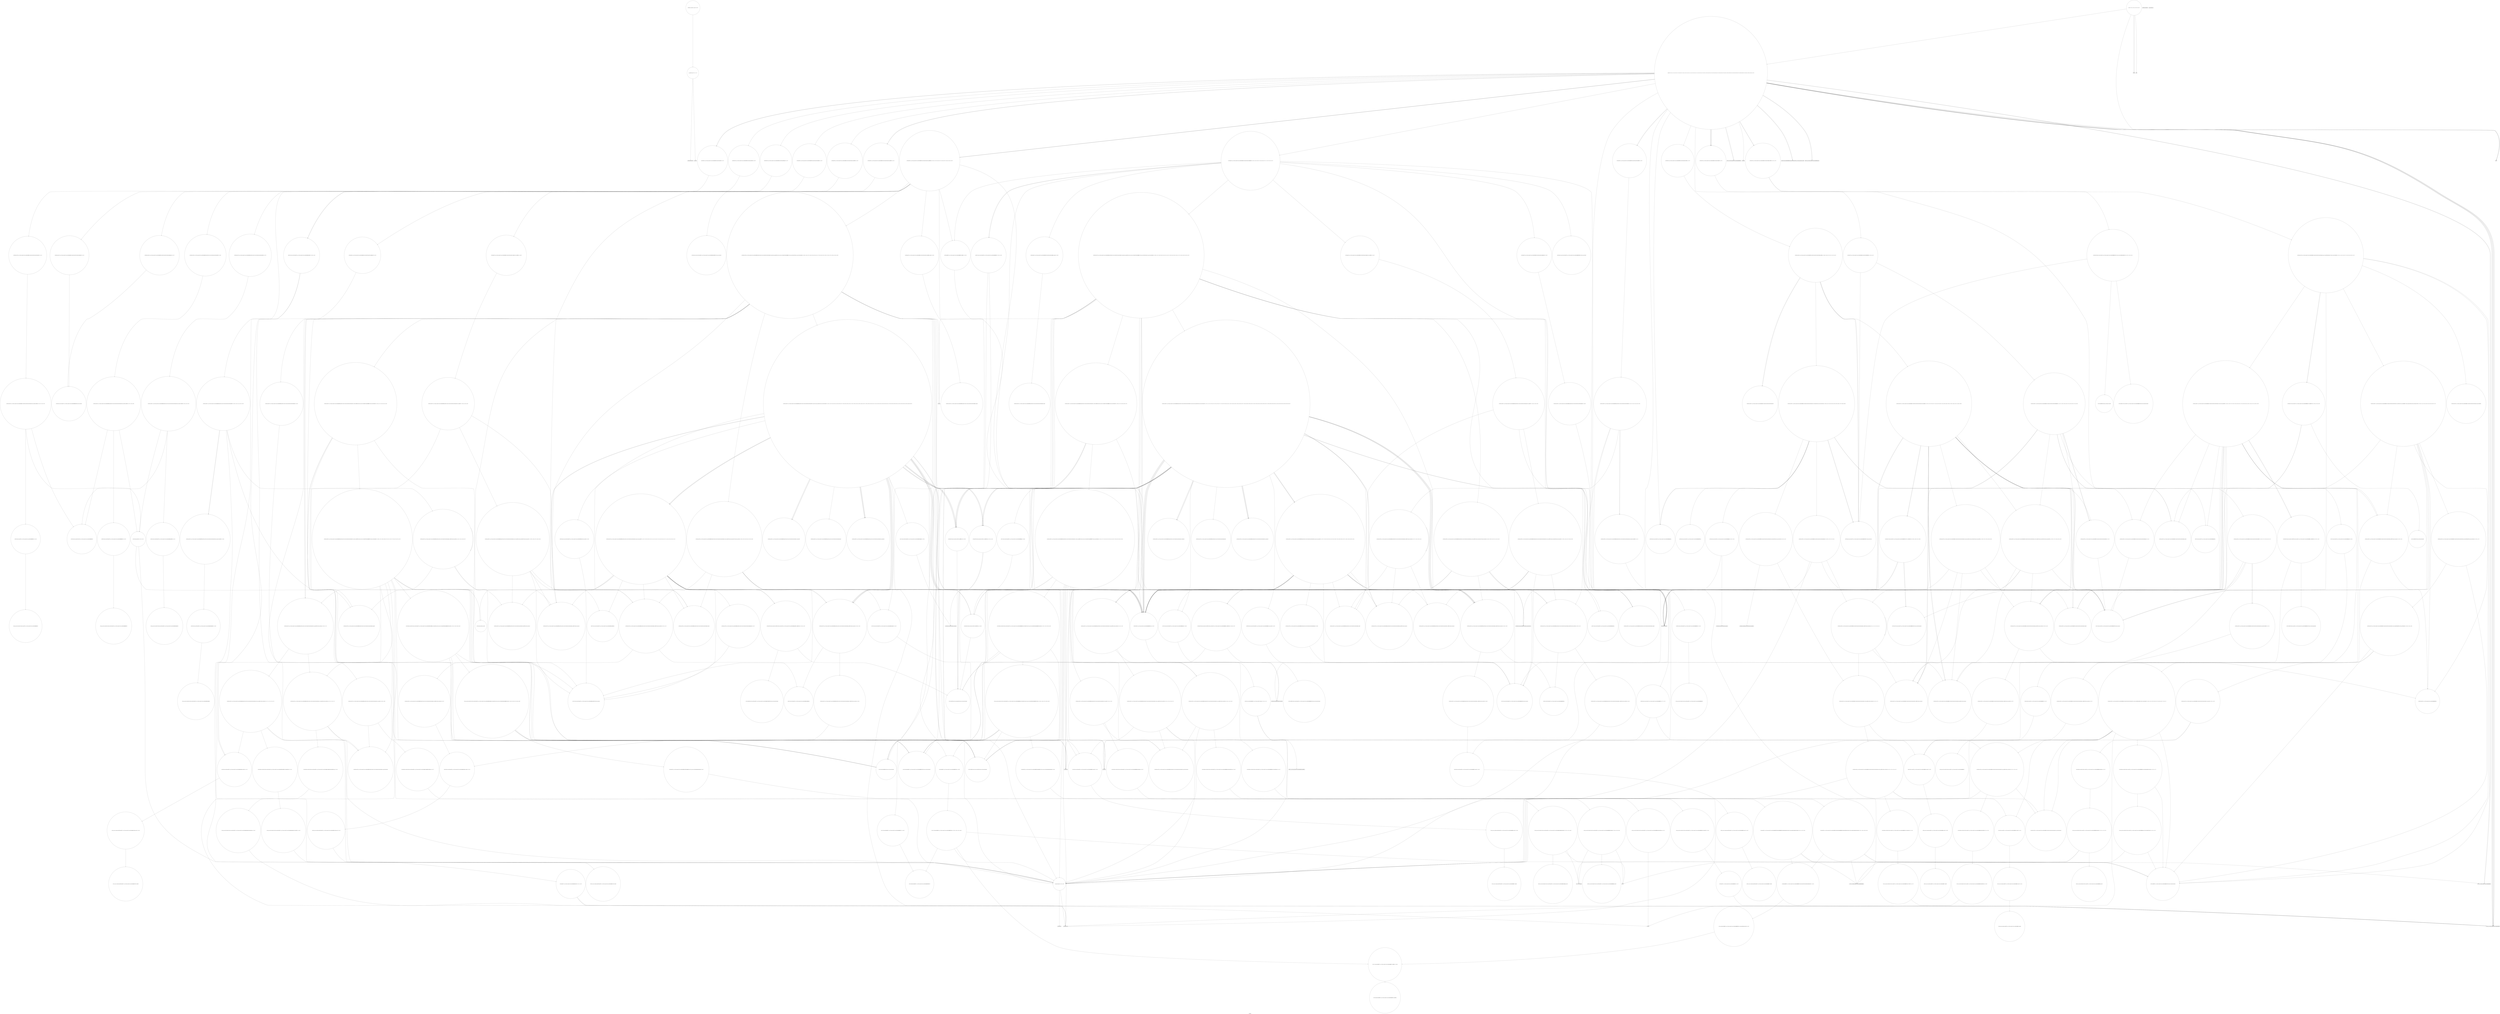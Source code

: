 digraph "Call Graph" {
	label="Call Graph";

	Node0x5593079cff60 [shape=record,shape=circle,label="{__cxx_global_var_init|{<s0>1|<s1>2}}"];
	Node0x5593079cff60:s0 -> Node0x5593079cffe0[color=black];
	Node0x5593079cff60:s1 -> Node0x559307f702e0[color=black];
	Node0x559307f7c540 [shape=record,shape=circle,label="{_ZNSt4pairIPSt18_Rb_tree_node_baseS1_EC2IRPSt13_Rb_tree_nodeIS_IKNSt7__cxx1112basic_stringIcSt11char_traitsIcESaIcEEEiEERS1_Lb1EEEOT_OT0_|{<s0>566|<s1>567}}"];
	Node0x559307f7c540:s0 -> Node0x559307f7c5c0[color=black];
	Node0x559307f7c540:s1 -> Node0x559307f76920[color=black];
	Node0x559307f77ba0 [shape=record,shape=circle,label="{_ZNK9__gnu_cxx16__aligned_membufISt4pairIKNSt7__cxx1112basic_stringIcSt11char_traitsIcESaIcEEES7_EE7_M_addrEv}"];
	Node0x559307f719e0 [shape=record,shape=circle,label="{_ZNSt8_Rb_treeINSt7__cxx1112basic_stringIcSt11char_traitsIcESaIcEEESt4pairIKS5_S5_ESt10_Select1stIS8_ESt4lessIS5_ESaIS8_EE15_M_destroy_nodeEPSt13_Rb_tree_nodeIS8_E|{<s0>171|<s1>172|<s2>173|<s3>174}}"];
	Node0x559307f719e0:s0 -> Node0x559307f71b60[color=black];
	Node0x559307f719e0:s1 -> Node0x559307f71be0[color=black];
	Node0x559307f719e0:s2 -> Node0x559307f71ae0[color=black];
	Node0x559307f719e0:s3 -> Node0x559307f714e0[color=black];
	Node0x559307f70860 [shape=record,shape=circle,label="{_ZNKSt3setINSt7__cxx1112basic_stringIcSt11char_traitsIcESaIcEEESt4lessIS5_ESaIS5_EE3endEv|{<s0>50}}"];
	Node0x559307f70860:s0 -> Node0x559307f76220[color=black];
	Node0x559307f7cc40 [shape=record,shape=circle,label="{_ZNKSt8_Rb_treeINSt7__cxx1112basic_stringIcSt11char_traitsIcESaIcEEES5_St9_IdentityIS5_ESt4lessIS5_ESaIS5_EE5beginEv|{<s0>617}}"];
	Node0x559307f7cc40:s0 -> Node0x559307f762a0[color=black];
	Node0x559307f74280 [shape=record,shape=circle,label="{_ZNK9__gnu_cxx13new_allocatorISt13_Rb_tree_nodeISt4pairIKNSt7__cxx1112basic_stringIcSt11char_traitsIcESaIcEEES8_EEE8max_sizeEv}"];
	Node0x559307f720e0 [shape=record,shape=circle,label="{_ZNSt23_Rb_tree_const_iteratorINSt7__cxx1112basic_stringIcSt11char_traitsIcESaIcEEEEC2ERKSt17_Rb_tree_iteratorIS5_E}"];
	Node0x559307f70f60 [shape=record,shape=circle,label="{_ZNSt3mapINSt7__cxx1112basic_stringIcSt11char_traitsIcESaIcEEES5_St4lessIS5_ESaISt4pairIKS5_S5_EEED2Ev|{<s0>81}}"];
	Node0x559307f70f60:s0 -> Node0x559307f73e80[color=black];
	Node0x559307f74980 [shape=record,shape=circle,label="{_ZNSt8_Rb_treeINSt7__cxx1112basic_stringIcSt11char_traitsIcESaIcEEESt4pairIKS5_S5_ESt10_Select1stIS8_ESt4lessIS5_ESaIS8_EE6_S_keyEPKSt18_Rb_tree_node_base|{<s0>404|<s1>405}}"];
	Node0x559307f74980:s0 -> Node0x559307f74d80[color=black];
	Node0x559307f74980:s1 -> Node0x559307f779a0[color=black];
	Node0x559307f727e0 [shape=record,shape=circle,label="{_ZNK9__gnu_cxx16__aligned_membufINSt7__cxx1112basic_stringIcSt11char_traitsIcESaIcEEEE7_M_addrEv}"];
	Node0x559307f71660 [shape=record,shape=circle,label="{_ZNSt8_Rb_treeINSt7__cxx1112basic_stringIcSt11char_traitsIcESaIcEEESt4pairIKS5_iESt10_Select1stIS8_ESt4lessIS5_ESaIS8_EEC2Ev|{<s0>96}}"];
	Node0x559307f71660:s0 -> Node0x559307f716e0[color=black];
	Node0x559307f75080 [shape=record,shape=circle,label="{_ZNSt3mapINSt7__cxx1112basic_stringIcSt11char_traitsIcESaIcEEEiSt4lessIS5_ESaISt4pairIKS5_iEEE11lower_boundERS9_|{<s0>431}}"];
	Node0x559307f75080:s0 -> Node0x559307f75400[color=black];
	Node0x559307f76720 [shape=record,shape=circle,label="{_ZNSt4pairIPSt18_Rb_tree_node_baseS1_EC2IRPSt13_Rb_tree_nodeINSt7__cxx1112basic_stringIcSt11char_traitsIcESaIcEEEERS1_Lb1EEEOT_OT0_|{<s0>252|<s1>253}}"];
	Node0x559307f76720:s0 -> Node0x559307f768a0[color=black];
	Node0x559307f76720:s1 -> Node0x559307f76920[color=black];
	Node0x559307f72d80 [shape=record,shape=circle,label="{_ZNSt8_Rb_treeINSt7__cxx1112basic_stringIcSt11char_traitsIcESaIcEEES5_St9_IdentityIS5_ESt4lessIS5_ESaIS5_EE12_M_drop_nodeEPSt13_Rb_tree_nodeIS5_E|{<s0>116|<s1>117}}"];
	Node0x559307f72d80:s0 -> Node0x559307f72e00[color=black];
	Node0x559307f72d80:s1 -> Node0x559307f72e80[color=black];
	Node0x559307f75780 [shape=record,shape=circle,label="{_ZNKSt13_Rb_tree_nodeISt4pairIKNSt7__cxx1112basic_stringIcSt11char_traitsIcESaIcEEEiEE9_M_valptrEv|{<s0>463}}"];
	Node0x559307f75780:s0 -> Node0x559307f75800[color=black];
	Node0x559307f76e20 [shape=record,shape=Mrecord,label="{_ZSt17__throw_bad_allocv}"];
	Node0x559307f73480 [shape=record,shape=circle,label="{_ZNSt8_Rb_treeINSt7__cxx1112basic_stringIcSt11char_traitsIcESaIcEEESt4pairIKS5_iESt10_Select1stIS8_ESt4lessIS5_ESaIS8_EED2Ev|{<s0>132|<s1>133|<s2>134|<s3>135|<s4>136}}"];
	Node0x559307f73480:s0 -> Node0x559307f73580[color=black];
	Node0x559307f73480:s1 -> Node0x559307f73500[color=black];
	Node0x559307f73480:s2 -> Node0x559307f73600[color=black];
	Node0x559307f73480:s3 -> Node0x559307f73600[color=black];
	Node0x559307f73480:s4 -> Node0x559307f714e0[color=black];
	Node0x559307f75e80 [shape=record,shape=circle,label="{_ZN9__gnu_cxx13new_allocatorISt13_Rb_tree_nodeISt4pairIKNSt7__cxx1112basic_stringIcSt11char_traitsIcESaIcEEEiEEE9constructISA_JRKSt21piecewise_construct_tSt5tupleIJRS9_EESH_IJEEEEEvPT_DpOT0_|{<s0>535|<s1>536|<s2>537|<s3>538|<s4>539}}"];
	Node0x559307f75e80:s0 -> Node0x559307f77da0[color=black];
	Node0x559307f75e80:s1 -> Node0x559307f77e20[color=black];
	Node0x559307f75e80:s2 -> Node0x559307f74400[color=black];
	Node0x559307f75e80:s3 -> Node0x559307f77ea0[color=black];
	Node0x559307f75e80:s4 -> Node0x559307f75f00[color=black];
	Node0x559307f77520 [shape=record,shape=circle,label="{_ZNKSt17_Rb_tree_iteratorISt4pairIKNSt7__cxx1112basic_stringIcSt11char_traitsIcESaIcEEES6_EEdeEv|{<s0>283|<s1>284}}"];
	Node0x559307f77520:s0 -> Node0x559307f71be0[color=black];
	Node0x559307f77520:s1 -> Node0x559307f714e0[color=black];
	Node0x559307f73b80 [shape=record,shape=circle,label="{_ZN9__gnu_cxx16__aligned_membufISt4pairIKNSt7__cxx1112basic_stringIcSt11char_traitsIcESaIcEEEiEE6_M_ptrEv|{<s0>155}}"];
	Node0x559307f73b80:s0 -> Node0x559307f73c00[color=black];
	Node0x5593079cffe0 [shape=record,shape=Mrecord,label="{_ZNSt8ios_base4InitC1Ev}"];
	Node0x559307f7c5c0 [shape=record,shape=circle,label="{_ZSt7forwardIRPSt13_Rb_tree_nodeISt4pairIKNSt7__cxx1112basic_stringIcSt11char_traitsIcESaIcEEEiEEEOT_RNSt16remove_referenceISD_E4typeE}"];
	Node0x559307f77c20 [shape=record,shape=circle,label="{_ZNSt8_Rb_treeINSt7__cxx1112basic_stringIcSt11char_traitsIcESaIcEEESt4pairIKS5_S5_ESt10_Select1stIS8_ESt4lessIS5_ESaIS8_EE3endEv|{<s0>315}}"];
	Node0x559307f77c20:s0 -> Node0x559307f77920[color=black];
	Node0x559307f71a60 [shape=record,shape=circle,label="{_ZNSt8_Rb_treeINSt7__cxx1112basic_stringIcSt11char_traitsIcESaIcEEESt4pairIKS5_S5_ESt10_Select1stIS8_ESt4lessIS5_ESaIS8_EE11_M_put_nodeEPSt13_Rb_tree_nodeIS8_E|{<s0>175|<s1>176|<s2>177}}"];
	Node0x559307f71a60:s0 -> Node0x559307f71b60[color=black];
	Node0x559307f71a60:s1 -> Node0x559307f71e60[color=black];
	Node0x559307f71a60:s2 -> Node0x559307f714e0[color=black];
	Node0x559307f708e0 [shape=record,shape=circle,label="{_ZNSt3setINSt7__cxx1112basic_stringIcSt11char_traitsIcESaIcEEESt4lessIS5_ESaIS5_EE6insertERKS5_|{<s0>51|<s1>52}}"];
	Node0x559307f708e0:s0 -> Node0x559307f76320[color=black];
	Node0x559307f708e0:s1 -> Node0x559307f763a0[color=black];
	Node0x559307f7ccc0 [shape=record,shape=circle,label="{_GLOBAL__sub_I_pattara.s_2_0.cpp|{<s0>618}}"];
	Node0x559307f7ccc0:s0 -> Node0x5593079cff60[color=black];
	Node0x559307f74300 [shape=record,shape=circle,label="{_ZNSt16allocator_traitsISaISt13_Rb_tree_nodeISt4pairIKNSt7__cxx1112basic_stringIcSt11char_traitsIcESaIcEEES7_EEEE9constructIS9_JRKSt21piecewise_construct_tSt5tupleIJRS8_EESH_IJEEEEEvRSB_PT_DpOT0_|{<s0>381|<s1>382|<s2>383|<s3>384}}"];
	Node0x559307f74300:s0 -> Node0x559307f77da0[color=black];
	Node0x559307f74300:s1 -> Node0x559307f77e20[color=black];
	Node0x559307f74300:s2 -> Node0x559307f77ea0[color=black];
	Node0x559307f74300:s3 -> Node0x559307f74380[color=black];
	Node0x559307f72160 [shape=record,shape=circle,label="{_ZNSt8_Rb_treeINSt7__cxx1112basic_stringIcSt11char_traitsIcESaIcEEES5_St9_IdentityIS5_ESt4lessIS5_ESaIS5_EE14_M_lower_boundEPSt13_Rb_tree_nodeIS5_EPSt18_Rb_tree_node_baseRKS5_|{<s0>196|<s1>197|<s2>198|<s3>199|<s4>200}}"];
	Node0x559307f72160:s0 -> Node0x559307f724e0[color=black];
	Node0x559307f72160:s1 -> Node0x559307f72360[color=black];
	Node0x559307f72160:s2 -> Node0x559307f72d00[color=black];
	Node0x559307f72160:s3 -> Node0x559307f72c80[color=black];
	Node0x559307f72160:s4 -> Node0x559307f72560[color=black];
	Node0x559307f70fe0 [shape=record,shape=circle,label="{main|{<s0>82|<s1>83|<s2>84|<s3>85|<s4>86}}"];
	Node0x559307f70fe0:s0 -> Node0x559307f71060[color=black];
	Node0x559307f70fe0:s1 -> Node0x559307f71060[color=black];
	Node0x559307f70fe0:s2 -> Node0x559307f710e0[color=black];
	Node0x559307f70fe0:s3 -> Node0x559307f70d60[color=black];
	Node0x559307f70fe0:s4 -> Node0x559307f70360[color=black];
	Node0x559307f74a00 [shape=record,shape=circle,label="{_ZNSt8_Rb_treeINSt7__cxx1112basic_stringIcSt11char_traitsIcESaIcEEESt4pairIKS5_S5_ESt10_Select1stIS8_ESt4lessIS5_ESaIS8_EE12_M_rightmostEv}"];
	Node0x559307f72860 [shape=record,shape=circle,label="{_ZStltIcSt11char_traitsIcESaIcEEbRKNSt7__cxx1112basic_stringIT_T0_T1_EESA_|{<s0>210|<s1>211}}"];
	Node0x559307f72860:s0 -> Node0x559307f728e0[color=black];
	Node0x559307f72860:s1 -> Node0x559307f714e0[color=black];
	Node0x559307f716e0 [shape=record,shape=circle,label="{_ZNSt8_Rb_treeINSt7__cxx1112basic_stringIcSt11char_traitsIcESaIcEEESt4pairIKS5_iESt10_Select1stIS8_ESt4lessIS5_ESaIS8_EE13_Rb_tree_implISC_Lb1EEC2Ev|{<s0>97|<s1>98|<s2>99}}"];
	Node0x559307f716e0:s0 -> Node0x559307f71760[color=black];
	Node0x559307f716e0:s1 -> Node0x559307f712e0[color=black];
	Node0x559307f716e0:s2 -> Node0x559307f71360[color=black];
	Node0x559307f75100 [shape=record,shape=circle,label="{_ZNKSt17_Rb_tree_iteratorISt4pairIKNSt7__cxx1112basic_stringIcSt11char_traitsIcESaIcEEEiEEeqERKS9_}"];
	Node0x559307f767a0 [shape=record,shape=circle,label="{_ZNSt17_Rb_tree_iteratorINSt7__cxx1112basic_stringIcSt11char_traitsIcESaIcEEEEmmEv|{<s0>254}}"];
	Node0x559307f767a0:s0 -> Node0x559307f769a0[color=black];
	Node0x559307f72e00 [shape=record,shape=circle,label="{_ZNSt8_Rb_treeINSt7__cxx1112basic_stringIcSt11char_traitsIcESaIcEEES5_St9_IdentityIS5_ESt4lessIS5_ESaIS5_EE15_M_destroy_nodeEPSt13_Rb_tree_nodeIS5_E|{<s0>118|<s1>119|<s2>120|<s3>121}}"];
	Node0x559307f72e00:s0 -> Node0x559307f72f80[color=black];
	Node0x559307f72e00:s1 -> Node0x559307f73000[color=black];
	Node0x559307f72e00:s2 -> Node0x559307f72f00[color=black];
	Node0x559307f72e00:s3 -> Node0x559307f714e0[color=black];
	Node0x559307f75800 [shape=record,shape=circle,label="{_ZNK9__gnu_cxx16__aligned_membufISt4pairIKNSt7__cxx1112basic_stringIcSt11char_traitsIcESaIcEEEiEE6_M_ptrEv|{<s0>464}}"];
	Node0x559307f75800:s0 -> Node0x559307f75880[color=black];
	Node0x559307f76ea0 [shape=record,shape=Mrecord,label="{_Znwm}"];
	Node0x559307f73500 [shape=record,shape=circle,label="{_ZNSt8_Rb_treeINSt7__cxx1112basic_stringIcSt11char_traitsIcESaIcEEESt4pairIKS5_iESt10_Select1stIS8_ESt4lessIS5_ESaIS8_EE8_M_eraseEPSt13_Rb_tree_nodeIS8_E|{<s0>137|<s1>138|<s2>139|<s3>140}}"];
	Node0x559307f73500:s0 -> Node0x559307f73680[color=black];
	Node0x559307f73500:s1 -> Node0x559307f73500[color=black];
	Node0x559307f73500:s2 -> Node0x559307f73700[color=black];
	Node0x559307f73500:s3 -> Node0x559307f73780[color=black];
	Node0x559307f75f00 [shape=record,shape=circle,label="{_ZNSt4pairIKNSt7__cxx1112basic_stringIcSt11char_traitsIcESaIcEEEiEC2IJRS6_EJEEESt21piecewise_construct_tSt5tupleIJDpT_EESB_IJDpT0_EE|{<s0>540}}"];
	Node0x559307f75f00:s0 -> Node0x559307f75f80[color=black];
	Node0x559307f775a0 [shape=record,shape=circle,label="{_ZNSt8_Rb_treeINSt7__cxx1112basic_stringIcSt11char_traitsIcESaIcEEESt4pairIKS5_S5_ESt10_Select1stIS8_ESt4lessIS5_ESaIS8_EE22_M_emplace_hint_uniqueIJRKSt21piecewise_construct_tSt5tupleIJRS7_EESJ_IJEEEEESt17_Rb_tree_iteratorIS8_ESt23_Rb_tree_const_iteratorIS8_EDpOT_|{<s0>285|<s1>286|<s2>287|<s3>288|<s4>289|<s5>290|<s6>291|<s7>292|<s8>293|<s9>294|<s10>295|<s11>296|<s12>297|<s13>298|<s14>299|<s15>300}}"];
	Node0x559307f775a0:s0 -> Node0x559307f77da0[color=black];
	Node0x559307f775a0:s1 -> Node0x559307f77e20[color=black];
	Node0x559307f775a0:s2 -> Node0x559307f77ea0[color=black];
	Node0x559307f775a0:s3 -> Node0x559307f77d20[color=black];
	Node0x559307f775a0:s4 -> Node0x559307f72460[color=black];
	Node0x559307f775a0:s5 -> Node0x559307f778a0[color=black];
	Node0x559307f775a0:s6 -> Node0x559307f77f20[color=black];
	Node0x559307f775a0:s7 -> Node0x559307f77fa0[color=black];
	Node0x559307f775a0:s8 -> Node0x559307f71560[color=black];
	Node0x559307f775a0:s9 -> Node0x559307f71960[color=black];
	Node0x559307f775a0:s10 -> Node0x559307f76fa0[color=black];
	Node0x559307f775a0:s11 -> Node0x559307f71960[color=black];
	Node0x559307f775a0:s12 -> Node0x559307f77920[color=black];
	Node0x559307f775a0:s13 -> Node0x559307f77020[color=black];
	Node0x559307f775a0:s14 -> Node0x559307f78020[color=black];
	Node0x559307f775a0:s15 -> Node0x559307f714e0[color=black];
	Node0x559307f73c00 [shape=record,shape=circle,label="{_ZN9__gnu_cxx16__aligned_membufISt4pairIKNSt7__cxx1112basic_stringIcSt11char_traitsIcESaIcEEEiEE7_M_addrEv}"];
	Node0x559307f70260 [shape=record,shape=Mrecord,label="{_ZNSt8ios_base4InitD1Ev}"];
	Node0x559307f7c640 [shape=record,shape=circle,label="{_ZNSt8_Rb_treeINSt7__cxx1112basic_stringIcSt11char_traitsIcESaIcEEES5_St9_IdentityIS5_ESt4lessIS5_ESaIS5_EE5eraseERKS5_|{<s0>568|<s1>569|<s2>570|<s3>571|<s4>572|<s5>573}}"];
	Node0x559307f7c640:s0 -> Node0x559307f7c6c0[color=black];
	Node0x559307f7c640:s1 -> Node0x559307f7c740[color=black];
	Node0x559307f7c640:s2 -> Node0x559307f720e0[color=black];
	Node0x559307f7c640:s3 -> Node0x559307f720e0[color=black];
	Node0x559307f7c640:s4 -> Node0x559307f7c7c0[color=black];
	Node0x559307f7c640:s5 -> Node0x559307f7c740[color=black];
	Node0x559307f77ca0 [shape=record,shape=circle,label="{_ZNKSt8_Rb_treeINSt7__cxx1112basic_stringIcSt11char_traitsIcESaIcEEESt4pairIKS5_S5_ESt10_Select1stIS8_ESt4lessIS5_ESaIS8_EE8key_compEv}"];
	Node0x559307f71ae0 [shape=record,shape=circle,label="{_ZNSt16allocator_traitsISaISt13_Rb_tree_nodeISt4pairIKNSt7__cxx1112basic_stringIcSt11char_traitsIcESaIcEEES7_EEEE7destroyIS9_EEvRSB_PT_|{<s0>178}}"];
	Node0x559307f71ae0:s0 -> Node0x559307f71c60[color=black];
	Node0x559307f70960 [shape=record,shape=circle,label="{_ZNSt3mapINSt7__cxx1112basic_stringIcSt11char_traitsIcESaIcEEES5_St4lessIS5_ESaISt4pairIKS5_S5_EEEixERS9_|{<s0>53|<s1>54|<s2>55|<s3>56|<s4>57|<s5>58|<s6>59|<s7>60|<s8>61|<s9>62|<s10>63}}"];
	Node0x559307f70960:s0 -> Node0x559307f77320[color=black];
	Node0x559307f70960:s1 -> Node0x559307f77420[color=black];
	Node0x559307f70960:s2 -> Node0x559307f773a0[color=black];
	Node0x559307f70960:s3 -> Node0x559307f774a0[color=black];
	Node0x559307f70960:s4 -> Node0x559307f77520[color=black];
	Node0x559307f70960:s5 -> Node0x559307f72360[color=black];
	Node0x559307f70960:s6 -> Node0x559307f77620[color=black];
	Node0x559307f70960:s7 -> Node0x559307f776a0[color=black];
	Node0x559307f70960:s8 -> Node0x559307f775a0[color=black];
	Node0x559307f70960:s9 -> Node0x559307f72460[color=black];
	Node0x559307f70960:s10 -> Node0x559307f77520[color=black];
	Node0x559307f74380 [shape=record,shape=circle,label="{_ZN9__gnu_cxx13new_allocatorISt13_Rb_tree_nodeISt4pairIKNSt7__cxx1112basic_stringIcSt11char_traitsIcESaIcEEES8_EEE9constructISA_JRKSt21piecewise_construct_tSt5tupleIJRS9_EESH_IJEEEEEvPT_DpOT0_|{<s0>385|<s1>386|<s2>387|<s3>388|<s4>389}}"];
	Node0x559307f74380:s0 -> Node0x559307f77da0[color=black];
	Node0x559307f74380:s1 -> Node0x559307f77e20[color=black];
	Node0x559307f74380:s2 -> Node0x559307f74400[color=black];
	Node0x559307f74380:s3 -> Node0x559307f77ea0[color=black];
	Node0x559307f74380:s4 -> Node0x559307f74480[color=black];
	Node0x559307f721e0 [shape=record,shape=circle,label="{_ZNSt8_Rb_treeINSt7__cxx1112basic_stringIcSt11char_traitsIcESaIcEEES5_St9_IdentityIS5_ESt4lessIS5_ESaIS5_EE6_M_endEv}"];
	Node0x559307f71060 [shape=record,shape=Mrecord,label="{freopen}"];
	Node0x559307f74a80 [shape=record,shape=circle,label="{_ZNSt4pairIPSt18_Rb_tree_node_baseS1_EC2IRS1_Lb1EEERKS1_OT_|{<s0>406}}"];
	Node0x559307f74a80:s0 -> Node0x559307f76920[color=black];
	Node0x559307f728e0 [shape=record,shape=Mrecord,label="{_ZNKSt7__cxx1112basic_stringIcSt11char_traitsIcESaIcEE7compareERKS4_}"];
	Node0x559307f71760 [shape=record,shape=circle,label="{_ZNSaISt13_Rb_tree_nodeISt4pairIKNSt7__cxx1112basic_stringIcSt11char_traitsIcESaIcEEEiEEEC2Ev|{<s0>100}}"];
	Node0x559307f71760:s0 -> Node0x559307f717e0[color=black];
	Node0x559307f75180 [shape=record,shape=circle,label="{_ZNSt3mapINSt7__cxx1112basic_stringIcSt11char_traitsIcESaIcEEEiSt4lessIS5_ESaISt4pairIKS5_iEEE3endEv|{<s0>432}}"];
	Node0x559307f75180:s0 -> Node0x559307f75900[color=black];
	Node0x559307f76820 [shape=record,shape=circle,label="{_ZNSt4pairIPSt18_Rb_tree_node_baseS1_EC2IRS1_Lb1EEEOT_RKS1_|{<s0>255}}"];
	Node0x559307f76820:s0 -> Node0x559307f76920[color=black];
	Node0x559307f72e80 [shape=record,shape=circle,label="{_ZNSt8_Rb_treeINSt7__cxx1112basic_stringIcSt11char_traitsIcESaIcEEES5_St9_IdentityIS5_ESt4lessIS5_ESaIS5_EE11_M_put_nodeEPSt13_Rb_tree_nodeIS5_E|{<s0>122|<s1>123|<s2>124}}"];
	Node0x559307f72e80:s0 -> Node0x559307f72f80[color=black];
	Node0x559307f72e80:s1 -> Node0x559307f73200[color=black];
	Node0x559307f72e80:s2 -> Node0x559307f714e0[color=black];
	Node0x559307f75880 [shape=record,shape=circle,label="{_ZNK9__gnu_cxx16__aligned_membufISt4pairIKNSt7__cxx1112basic_stringIcSt11char_traitsIcESaIcEEEiEE7_M_addrEv}"];
	Node0x559307f76f20 [shape=record,shape=circle,label="{_ZNSt16allocator_traitsISaISt13_Rb_tree_nodeINSt7__cxx1112basic_stringIcSt11char_traitsIcESaIcEEEEEE9constructIS6_JRKS6_EEEvRS8_PT_DpOT0_|{<s0>276|<s1>277}}"];
	Node0x559307f76f20:s0 -> Node0x559307f765a0[color=black];
	Node0x559307f76f20:s1 -> Node0x559307f770a0[color=black];
	Node0x559307f73580 [shape=record,shape=circle,label="{_ZNSt8_Rb_treeINSt7__cxx1112basic_stringIcSt11char_traitsIcESaIcEEESt4pairIKS5_iESt10_Select1stIS8_ESt4lessIS5_ESaIS8_EE8_M_beginEv}"];
	Node0x559307f75f80 [shape=record,shape=circle,label="{_ZNSt4pairIKNSt7__cxx1112basic_stringIcSt11char_traitsIcESaIcEEEiEC2IJRS6_EJLm0EEJEJEEERSt5tupleIJDpT_EERSA_IJDpT1_EESt12_Index_tupleIJXspT0_EEESJ_IJXspT2_EEE|{<s0>541|<s1>542|<s2>543}}"];
	Node0x559307f75f80:s0 -> Node0x559307f74780[color=black];
	Node0x559307f75f80:s1 -> Node0x559307f765a0[color=black];
	Node0x559307f75f80:s2 -> Node0x559307f70ce0[color=black];
	Node0x559307f77620 [shape=record,shape=circle,label="{_ZNSt23_Rb_tree_const_iteratorISt4pairIKNSt7__cxx1112basic_stringIcSt11char_traitsIcESaIcEEES6_EEC2ERKSt17_Rb_tree_iteratorIS8_E}"];
	Node0x559307f73c80 [shape=record,shape=circle,label="{_ZNSt16allocator_traitsISaISt13_Rb_tree_nodeISt4pairIKNSt7__cxx1112basic_stringIcSt11char_traitsIcESaIcEEEiEEEE10deallocateERSB_PSA_m|{<s0>156}}"];
	Node0x559307f73c80:s0 -> Node0x559307f73d00[color=black];
	Node0x559307f702e0 [shape=record,shape=Mrecord,label="{__cxa_atexit}"];
	Node0x559307f7c6c0 [shape=record,shape=circle,label="{_ZNSt8_Rb_treeINSt7__cxx1112basic_stringIcSt11char_traitsIcESaIcEEES5_St9_IdentityIS5_ESt4lessIS5_ESaIS5_EE11equal_rangeERKS5_|{<s0>574|<s1>575|<s2>576|<s3>577|<s4>578|<s5>579|<s6>580|<s7>581|<s8>582|<s9>583|<s10>584|<s11>585|<s12>586|<s13>587|<s14>588|<s15>589}}"];
	Node0x559307f7c6c0:s0 -> Node0x559307f72b80[color=black];
	Node0x559307f7c6c0:s1 -> Node0x559307f721e0[color=black];
	Node0x559307f7c6c0:s2 -> Node0x559307f724e0[color=black];
	Node0x559307f7c6c0:s3 -> Node0x559307f72360[color=black];
	Node0x559307f7c6c0:s4 -> Node0x559307f72c80[color=black];
	Node0x559307f7c6c0:s5 -> Node0x559307f724e0[color=black];
	Node0x559307f7c6c0:s6 -> Node0x559307f72360[color=black];
	Node0x559307f7c6c0:s7 -> Node0x559307f72d00[color=black];
	Node0x559307f7c6c0:s8 -> Node0x559307f72d00[color=black];
	Node0x559307f7c6c0:s9 -> Node0x559307f72c80[color=black];
	Node0x559307f7c6c0:s10 -> Node0x559307f72160[color=black];
	Node0x559307f7c6c0:s11 -> Node0x559307f7c840[color=black];
	Node0x559307f7c6c0:s12 -> Node0x559307f7c8c0[color=black];
	Node0x559307f7c6c0:s13 -> Node0x559307f72560[color=black];
	Node0x559307f7c6c0:s14 -> Node0x559307f72560[color=black];
	Node0x559307f7c6c0:s15 -> Node0x559307f7c8c0[color=black];
	Node0x559307f77d20 [shape=record,shape=circle,label="{_ZNSt8_Rb_treeINSt7__cxx1112basic_stringIcSt11char_traitsIcESaIcEEESt4pairIKS5_S5_ESt10_Select1stIS8_ESt4lessIS5_ESaIS8_EE14_M_create_nodeIJRKSt21piecewise_construct_tSt5tupleIJRS7_EESJ_IJEEEEEPSt13_Rb_tree_nodeIS8_EDpOT_|{<s0>316|<s1>317|<s2>318|<s3>319|<s4>320}}"];
	Node0x559307f77d20:s0 -> Node0x559307f780a0[color=black];
	Node0x559307f77d20:s1 -> Node0x559307f77da0[color=black];
	Node0x559307f77d20:s2 -> Node0x559307f77e20[color=black];
	Node0x559307f77d20:s3 -> Node0x559307f77ea0[color=black];
	Node0x559307f77d20:s4 -> Node0x559307f78120[color=black];
	Node0x559307f71b60 [shape=record,shape=circle,label="{_ZNSt8_Rb_treeINSt7__cxx1112basic_stringIcSt11char_traitsIcESaIcEEESt4pairIKS5_S5_ESt10_Select1stIS8_ESt4lessIS5_ESaIS8_EE21_M_get_Node_allocatorEv}"];
	Node0x559307f709e0 [shape=record,shape=Mrecord,label="{_ZNSt7__cxx1112basic_stringIcSt11char_traitsIcESaIcEEaSERKS4_}"];
	Node0x559307f74400 [shape=record,shape=circle,label="{_ZNSt5tupleIJRKNSt7__cxx1112basic_stringIcSt11char_traitsIcESaIcEEEEEC2EOS8_|{<s0>390}}"];
	Node0x559307f74400:s0 -> Node0x559307f74500[color=black];
	Node0x559307f72260 [shape=record,shape=circle,label="{_ZNKSt17_Rb_tree_iteratorINSt7__cxx1112basic_stringIcSt11char_traitsIcESaIcEEEEeqERKS6_}"];
	Node0x559307f710e0 [shape=record,shape=Mrecord,label="{scanf}"];
	Node0x559307f74b00 [shape=record,shape=circle,label="{_ZNSt8_Rb_treeINSt7__cxx1112basic_stringIcSt11char_traitsIcESaIcEEESt4pairIKS5_S5_ESt10_Select1stIS8_ESt4lessIS5_ESaIS8_EE24_M_get_insert_unique_posERS7_|{<s0>407|<s1>408|<s2>409|<s3>410|<s4>411|<s5>412|<s6>413|<s7>414|<s8>415|<s9>416|<s10>417|<s11>418|<s12>419|<s13>420|<s14>421}}"];
	Node0x559307f74b00:s0 -> Node0x559307f73f80[color=black];
	Node0x559307f74b00:s1 -> Node0x559307f77820[color=black];
	Node0x559307f74b00:s2 -> Node0x559307f778a0[color=black];
	Node0x559307f74b00:s3 -> Node0x559307f72360[color=black];
	Node0x559307f74b00:s4 -> Node0x559307f74100[color=black];
	Node0x559307f74b00:s5 -> Node0x559307f74080[color=black];
	Node0x559307f74b00:s6 -> Node0x559307f77920[color=black];
	Node0x559307f74b00:s7 -> Node0x559307f74e00[color=black];
	Node0x559307f74b00:s8 -> Node0x559307f773a0[color=black];
	Node0x559307f74b00:s9 -> Node0x559307f74e80[color=black];
	Node0x559307f74b00:s10 -> Node0x559307f74c80[color=black];
	Node0x559307f74b00:s11 -> Node0x559307f74980[color=black];
	Node0x559307f74b00:s12 -> Node0x559307f72360[color=black];
	Node0x559307f74b00:s13 -> Node0x559307f74e80[color=black];
	Node0x559307f74b00:s14 -> Node0x559307f76820[color=black];
	Node0x559307f761a0 [shape=record,shape=circle,label="{_ZNSt8_Rb_treeINSt7__cxx1112basic_stringIcSt11char_traitsIcESaIcEEES5_St9_IdentityIS5_ESt4lessIS5_ESaIS5_EE8_S_valueEPKSt18_Rb_tree_node_base|{<s0>212}}"];
	Node0x559307f761a0:s0 -> Node0x559307f726e0[color=black];
	Node0x559307f717e0 [shape=record,shape=circle,label="{_ZN9__gnu_cxx13new_allocatorISt13_Rb_tree_nodeISt4pairIKNSt7__cxx1112basic_stringIcSt11char_traitsIcESaIcEEEiEEEC2Ev}"];
	Node0x559307f75200 [shape=record,shape=circle,label="{_ZNKSt3mapINSt7__cxx1112basic_stringIcSt11char_traitsIcESaIcEEEiSt4lessIS5_ESaISt4pairIKS5_iEEE8key_compEv|{<s0>433}}"];
	Node0x559307f75200:s0 -> Node0x559307f75980[color=black];
	Node0x559307f768a0 [shape=record,shape=circle,label="{_ZSt7forwardIRPSt13_Rb_tree_nodeINSt7__cxx1112basic_stringIcSt11char_traitsIcESaIcEEEEEOT_RNSt16remove_referenceISA_E4typeE}"];
	Node0x559307f72f00 [shape=record,shape=circle,label="{_ZNSt16allocator_traitsISaISt13_Rb_tree_nodeINSt7__cxx1112basic_stringIcSt11char_traitsIcESaIcEEEEEE7destroyIS6_EEvRS8_PT_|{<s0>125}}"];
	Node0x559307f72f00:s0 -> Node0x559307f73080[color=black];
	Node0x559307f75900 [shape=record,shape=circle,label="{_ZNSt8_Rb_treeINSt7__cxx1112basic_stringIcSt11char_traitsIcESaIcEEESt4pairIKS5_iESt10_Select1stIS8_ESt4lessIS5_ESaIS8_EE3endEv|{<s0>465}}"];
	Node0x559307f75900:s0 -> Node0x559307f75600[color=black];
	Node0x559307f76fa0 [shape=record,shape=Mrecord,label="{__cxa_rethrow}"];
	Node0x559307f73600 [shape=record,shape=circle,label="{_ZNSt8_Rb_treeINSt7__cxx1112basic_stringIcSt11char_traitsIcESaIcEEESt4pairIKS5_iESt10_Select1stIS8_ESt4lessIS5_ESaIS8_EE13_Rb_tree_implISC_Lb1EED2Ev|{<s0>141}}"];
	Node0x559307f73600:s0 -> Node0x559307f73d80[color=black];
	Node0x559307f76000 [shape=record,shape=circle,label="{_ZNKSt23_Rb_tree_const_iteratorISt4pairIKNSt7__cxx1112basic_stringIcSt11char_traitsIcESaIcEEEiEE13_M_const_castEv|{<s0>544}}"];
	Node0x559307f76000:s0 -> Node0x559307f75600[color=black];
	Node0x559307f776a0 [shape=record,shape=circle,label="{_ZNSt5tupleIJRKNSt7__cxx1112basic_stringIcSt11char_traitsIcESaIcEEEEEC2IvLb1EEES7_|{<s0>301}}"];
	Node0x559307f776a0:s0 -> Node0x559307f75000[color=black];
	Node0x559307f73d00 [shape=record,shape=circle,label="{_ZN9__gnu_cxx13new_allocatorISt13_Rb_tree_nodeISt4pairIKNSt7__cxx1112basic_stringIcSt11char_traitsIcESaIcEEEiEEE10deallocateEPSB_m|{<s0>157}}"];
	Node0x559307f73d00:s0 -> Node0x559307f73300[color=black];
	Node0x559307f70360 [shape=record,shape=circle,label="{_Z5solvev|{<s0>3|<s1>4|<s2>5|<s3>6|<s4>7|<s5>8|<s6>9|<s7>10|<s8>11|<s9>12|<s10>13|<s11>14|<s12>15|<s13>16|<s14>17|<s15>18|<s16>19|<s17>20|<s18>21|<s19>22|<s20>23|<s21>24|<s22>25|<s23>26|<s24>27|<s25>28|<s26>29|<s27>30|<s28>31|<s29>32|<s30>33|<s31>34|<s32>35|<s33>36|<s34>37|<s35>38|<s36>39|<s37>40|<s38>41|<s39>42|<s40>43|<s41>44}}"];
	Node0x559307f70360:s0 -> Node0x559307f703e0[color=black];
	Node0x559307f70360:s1 -> Node0x559307f70460[color=black];
	Node0x559307f70360:s2 -> Node0x559307f704e0[color=black];
	Node0x559307f70360:s3 -> Node0x559307f70560[color=black];
	Node0x559307f70360:s4 -> Node0x559307f70560[color=black];
	Node0x559307f70360:s5 -> Node0x559307f705e0[color=black];
	Node0x559307f70360:s6 -> Node0x559307f705e0[color=black];
	Node0x559307f70360:s7 -> Node0x559307f70660[color=black];
	Node0x559307f70360:s8 -> Node0x559307f70660[color=black];
	Node0x559307f70360:s9 -> Node0x559307f70760[color=black];
	Node0x559307f70360:s10 -> Node0x559307f70860[color=black];
	Node0x559307f70360:s11 -> Node0x559307f707e0[color=black];
	Node0x559307f70360:s12 -> Node0x559307f708e0[color=black];
	Node0x559307f70360:s13 -> Node0x559307f70b60[color=black];
	Node0x559307f70360:s14 -> Node0x559307f70b60[color=black];
	Node0x559307f70360:s15 -> Node0x559307f70960[color=black];
	Node0x559307f70360:s16 -> Node0x559307f709e0[color=black];
	Node0x559307f70360:s17 -> Node0x559307f70a60[color=black];
	Node0x559307f70360:s18 -> Node0x559307f70ae0[color=black];
	Node0x559307f70360:s19 -> Node0x559307f708e0[color=black];
	Node0x559307f70360:s20 -> Node0x559307f70b60[color=black];
	Node0x559307f70360:s21 -> Node0x559307f70b60[color=black];
	Node0x559307f70360:s22 -> Node0x559307f70be0[color=black];
	Node0x559307f70360:s23 -> Node0x559307f70c60[color=black];
	Node0x559307f70360:s24 -> Node0x559307f70ce0[color=black];
	Node0x559307f70360:s25 -> Node0x559307f70de0[color=black];
	Node0x559307f70360:s26 -> Node0x559307f70960[color=black];
	Node0x559307f70360:s27 -> Node0x559307f70de0[color=black];
	Node0x559307f70360:s28 -> Node0x559307f70d60[color=black];
	Node0x559307f70360:s29 -> Node0x559307f70960[color=black];
	Node0x559307f70360:s30 -> Node0x559307f709e0[color=black];
	Node0x559307f70360:s31 -> Node0x559307f70b60[color=black];
	Node0x559307f70360:s32 -> Node0x559307f70d60[color=black];
	Node0x559307f70360:s33 -> Node0x559307f70b60[color=black];
	Node0x559307f70360:s34 -> Node0x559307f70e60[color=black];
	Node0x559307f70360:s35 -> Node0x559307f70e60[color=black];
	Node0x559307f70360:s36 -> Node0x559307f70ee0[color=black];
	Node0x559307f70360:s37 -> Node0x559307f70f60[color=black];
	Node0x559307f70360:s38 -> Node0x559307f70e60[color=black];
	Node0x559307f70360:s39 -> Node0x559307f70e60[color=black];
	Node0x559307f70360:s40 -> Node0x559307f70ee0[color=black];
	Node0x559307f70360:s41 -> Node0x559307f70f60[color=black];
	Node0x559307f7c740 [shape=record,shape=circle,label="{_ZNKSt8_Rb_treeINSt7__cxx1112basic_stringIcSt11char_traitsIcESaIcEEES5_St9_IdentityIS5_ESt4lessIS5_ESaIS5_EE4sizeEv}"];
	Node0x559307f77da0 [shape=record,shape=circle,label="{_ZSt7forwardIRKSt21piecewise_construct_tEOT_RNSt16remove_referenceIS3_E4typeE}"];
	Node0x559307f71be0 [shape=record,shape=circle,label="{_ZNSt13_Rb_tree_nodeISt4pairIKNSt7__cxx1112basic_stringIcSt11char_traitsIcESaIcEEES6_EE9_M_valptrEv|{<s0>179}}"];
	Node0x559307f71be0:s0 -> Node0x559307f71d60[color=black];
	Node0x559307f70a60 [shape=record,shape=circle,label="{_ZNSt3mapINSt7__cxx1112basic_stringIcSt11char_traitsIcESaIcEEEiSt4lessIS5_ESaISt4pairIKS5_iEEEixERS9_|{<s0>64|<s1>65|<s2>66|<s3>67|<s4>68|<s5>69|<s6>70|<s7>71|<s8>72|<s9>73|<s10>74}}"];
	Node0x559307f70a60:s0 -> Node0x559307f75080[color=black];
	Node0x559307f70a60:s1 -> Node0x559307f75180[color=black];
	Node0x559307f70a60:s2 -> Node0x559307f75100[color=black];
	Node0x559307f70a60:s3 -> Node0x559307f75200[color=black];
	Node0x559307f70a60:s4 -> Node0x559307f75280[color=black];
	Node0x559307f70a60:s5 -> Node0x559307f72360[color=black];
	Node0x559307f70a60:s6 -> Node0x559307f75380[color=black];
	Node0x559307f70a60:s7 -> Node0x559307f776a0[color=black];
	Node0x559307f70a60:s8 -> Node0x559307f75300[color=black];
	Node0x559307f70a60:s9 -> Node0x559307f72460[color=black];
	Node0x559307f70a60:s10 -> Node0x559307f75280[color=black];
	Node0x559307f74480 [shape=record,shape=circle,label="{_ZNSt4pairIKNSt7__cxx1112basic_stringIcSt11char_traitsIcESaIcEEES5_EC2IJRS6_EJEEESt21piecewise_construct_tSt5tupleIJDpT_EESB_IJDpT0_EE|{<s0>391}}"];
	Node0x559307f74480:s0 -> Node0x559307f74700[color=black];
	Node0x559307f722e0 [shape=record,shape=circle,label="{_ZNSt8_Rb_treeINSt7__cxx1112basic_stringIcSt11char_traitsIcESaIcEEES5_St9_IdentityIS5_ESt4lessIS5_ESaIS5_EE3endEv|{<s0>201}}"];
	Node0x559307f722e0:s0 -> Node0x559307f72560[color=black];
	Node0x559307f71160 [shape=record,shape=circle,label="{_ZNSt8_Rb_treeINSt7__cxx1112basic_stringIcSt11char_traitsIcESaIcEEESt4pairIKS5_S5_ESt10_Select1stIS8_ESt4lessIS5_ESaIS8_EEC2Ev|{<s0>87}}"];
	Node0x559307f71160:s0 -> Node0x559307f711e0[color=black];
	Node0x559307f74b80 [shape=record,shape=circle,label="{_ZNSt8_Rb_treeINSt7__cxx1112basic_stringIcSt11char_traitsIcESaIcEEESt4pairIKS5_S5_ESt10_Select1stIS8_ESt4lessIS5_ESaIS8_EE11_M_leftmostEv}"];
	Node0x559307f76220 [shape=record,shape=circle,label="{_ZNKSt8_Rb_treeINSt7__cxx1112basic_stringIcSt11char_traitsIcESaIcEEES5_St9_IdentityIS5_ESt4lessIS5_ESaIS5_EE3endEv|{<s0>213}}"];
	Node0x559307f76220:s0 -> Node0x559307f762a0[color=black];
	Node0x559307f71860 [shape=record,shape=circle,label="{_ZNSt8_Rb_treeINSt7__cxx1112basic_stringIcSt11char_traitsIcESaIcEEES5_St9_IdentityIS5_ESt4lessIS5_ESaIS5_EEC2Ev|{<s0>101}}"];
	Node0x559307f71860:s0 -> Node0x559307f718e0[color=black];
	Node0x559307f75280 [shape=record,shape=circle,label="{_ZNKSt17_Rb_tree_iteratorISt4pairIKNSt7__cxx1112basic_stringIcSt11char_traitsIcESaIcEEEiEEdeEv|{<s0>434|<s1>435}}"];
	Node0x559307f75280:s0 -> Node0x559307f73a00[color=black];
	Node0x559307f75280:s1 -> Node0x559307f714e0[color=black];
	Node0x559307f76920 [shape=record,shape=circle,label="{_ZSt7forwardIRPSt18_Rb_tree_node_baseEOT_RNSt16remove_referenceIS3_E4typeE}"];
	Node0x559307f72f80 [shape=record,shape=circle,label="{_ZNSt8_Rb_treeINSt7__cxx1112basic_stringIcSt11char_traitsIcESaIcEEES5_St9_IdentityIS5_ESt4lessIS5_ESaIS5_EE21_M_get_Node_allocatorEv}"];
	Node0x559307f75980 [shape=record,shape=circle,label="{_ZNKSt8_Rb_treeINSt7__cxx1112basic_stringIcSt11char_traitsIcESaIcEEESt4pairIKS5_iESt10_Select1stIS8_ESt4lessIS5_ESaIS8_EE8key_compEv}"];
	Node0x559307f77020 [shape=record,shape=Mrecord,label="{__cxa_end_catch}"];
	Node0x559307f73680 [shape=record,shape=circle,label="{_ZNSt8_Rb_treeINSt7__cxx1112basic_stringIcSt11char_traitsIcESaIcEEESt4pairIKS5_iESt10_Select1stIS8_ESt4lessIS5_ESaIS8_EE8_S_rightEPSt18_Rb_tree_node_base}"];
	Node0x559307f76080 [shape=record,shape=circle,label="{_ZNKSt8_Rb_treeINSt7__cxx1112basic_stringIcSt11char_traitsIcESaIcEEESt4pairIKS5_iESt10_Select1stIS8_ESt4lessIS5_ESaIS8_EE4sizeEv}"];
	Node0x559307f77720 [shape=record,shape=circle,label="{_ZNSt8_Rb_treeINSt7__cxx1112basic_stringIcSt11char_traitsIcESaIcEEESt4pairIKS5_S5_ESt10_Select1stIS8_ESt4lessIS5_ESaIS8_EE11lower_boundERS7_|{<s0>302|<s1>303|<s2>304}}"];
	Node0x559307f77720:s0 -> Node0x559307f73f80[color=black];
	Node0x559307f77720:s1 -> Node0x559307f77820[color=black];
	Node0x559307f77720:s2 -> Node0x559307f777a0[color=black];
	Node0x559307f73d80 [shape=record,shape=circle,label="{_ZNSaISt13_Rb_tree_nodeISt4pairIKNSt7__cxx1112basic_stringIcSt11char_traitsIcESaIcEEEiEEED2Ev|{<s0>158}}"];
	Node0x559307f73d80:s0 -> Node0x559307f73e00[color=black];
	Node0x559307f703e0 [shape=record,shape=Mrecord,label="{_ZNSirsERi}"];
	Node0x559307f7c7c0 [shape=record,shape=circle,label="{_ZNSt8_Rb_treeINSt7__cxx1112basic_stringIcSt11char_traitsIcESaIcEEES5_St9_IdentityIS5_ESt4lessIS5_ESaIS5_EE12_M_erase_auxESt23_Rb_tree_const_iteratorIS5_ESD_|{<s0>590|<s1>591|<s2>592|<s3>593|<s4>594|<s5>595|<s6>596|<s7>597|<s8>598|<s9>599}}"];
	Node0x559307f7c7c0:s0 -> Node0x559307f766a0[color=black];
	Node0x559307f7c7c0:s1 -> Node0x559307f720e0[color=black];
	Node0x559307f7c7c0:s2 -> Node0x559307f707e0[color=black];
	Node0x559307f7c7c0:s3 -> Node0x559307f722e0[color=black];
	Node0x559307f7c7c0:s4 -> Node0x559307f720e0[color=black];
	Node0x559307f7c7c0:s5 -> Node0x559307f707e0[color=black];
	Node0x559307f7c7c0:s6 -> Node0x559307f7c940[color=black];
	Node0x559307f7c7c0:s7 -> Node0x559307f7c9c0[color=black];
	Node0x559307f7c7c0:s8 -> Node0x559307f7cac0[color=black];
	Node0x559307f7c7c0:s9 -> Node0x559307f7ca40[color=black];
	Node0x559307f77e20 [shape=record,shape=circle,label="{_ZSt7forwardISt5tupleIJRKNSt7__cxx1112basic_stringIcSt11char_traitsIcESaIcEEEEEEOT_RNSt16remove_referenceISA_E4typeE}"];
	Node0x559307f71c60 [shape=record,shape=circle,label="{_ZN9__gnu_cxx13new_allocatorISt13_Rb_tree_nodeISt4pairIKNSt7__cxx1112basic_stringIcSt11char_traitsIcESaIcEEES8_EEE7destroyISA_EEvPT_|{<s0>180}}"];
	Node0x559307f71c60:s0 -> Node0x559307f71ce0[color=black];
	Node0x559307f70ae0 [shape=record,shape=circle,label="{_ZNSt3setINSt7__cxx1112basic_stringIcSt11char_traitsIcESaIcEEESt4lessIS5_ESaIS5_EE5eraseERKS5_|{<s0>75}}"];
	Node0x559307f70ae0:s0 -> Node0x559307f7c640[color=black];
	Node0x559307f74500 [shape=record,shape=circle,label="{_ZNSt11_Tuple_implILm0EJRKNSt7__cxx1112basic_stringIcSt11char_traitsIcESaIcEEEEEC2EOS8_|{<s0>392|<s1>393|<s2>394|<s3>395}}"];
	Node0x559307f74500:s0 -> Node0x559307f74580[color=black];
	Node0x559307f74500:s1 -> Node0x559307f765a0[color=black];
	Node0x559307f74500:s2 -> Node0x559307f74600[color=black];
	Node0x559307f74500:s3 -> Node0x559307f714e0[color=black];
	Node0x559307f72360 [shape=record,shape=circle,label="{_ZNKSt4lessINSt7__cxx1112basic_stringIcSt11char_traitsIcESaIcEEEEclERKS5_S8_|{<s0>202}}"];
	Node0x559307f72360:s0 -> Node0x559307f72860[color=black];
	Node0x559307f711e0 [shape=record,shape=circle,label="{_ZNSt8_Rb_treeINSt7__cxx1112basic_stringIcSt11char_traitsIcESaIcEEESt4pairIKS5_S5_ESt10_Select1stIS8_ESt4lessIS5_ESaIS8_EE13_Rb_tree_implISC_Lb1EEC2Ev|{<s0>88|<s1>89|<s2>90}}"];
	Node0x559307f711e0:s0 -> Node0x559307f71260[color=black];
	Node0x559307f711e0:s1 -> Node0x559307f712e0[color=black];
	Node0x559307f711e0:s2 -> Node0x559307f71360[color=black];
	Node0x559307f74c00 [shape=record,shape=circle,label="{_ZNSt4pairIPSt18_Rb_tree_node_baseS1_EC2IRS1_S4_Lb1EEEOT_OT0_|{<s0>422|<s1>423}}"];
	Node0x559307f74c00:s0 -> Node0x559307f76920[color=black];
	Node0x559307f74c00:s1 -> Node0x559307f76920[color=black];
	Node0x559307f762a0 [shape=record,shape=circle,label="{_ZNSt23_Rb_tree_const_iteratorINSt7__cxx1112basic_stringIcSt11char_traitsIcESaIcEEEEC2EPKSt18_Rb_tree_node_base}"];
	Node0x559307f718e0 [shape=record,shape=circle,label="{_ZNSt8_Rb_treeINSt7__cxx1112basic_stringIcSt11char_traitsIcESaIcEEES5_St9_IdentityIS5_ESt4lessIS5_ESaIS5_EE13_Rb_tree_implIS9_Lb1EEC2Ev|{<s0>102|<s1>103|<s2>104}}"];
	Node0x559307f718e0:s0 -> Node0x559307f72980[color=black];
	Node0x559307f718e0:s1 -> Node0x559307f712e0[color=black];
	Node0x559307f718e0:s2 -> Node0x559307f71360[color=black];
	Node0x559307f75300 [shape=record,shape=circle,label="{_ZNSt8_Rb_treeINSt7__cxx1112basic_stringIcSt11char_traitsIcESaIcEEESt4pairIKS5_iESt10_Select1stIS8_ESt4lessIS5_ESaIS8_EE22_M_emplace_hint_uniqueIJRKSt21piecewise_construct_tSt5tupleIJRS7_EESJ_IJEEEEESt17_Rb_tree_iteratorIS8_ESt23_Rb_tree_const_iteratorIS8_EDpOT_|{<s0>436|<s1>437|<s2>438|<s3>439|<s4>440|<s5>441|<s6>442|<s7>443|<s8>444|<s9>445|<s10>446|<s11>447|<s12>448|<s13>449|<s14>450|<s15>451}}"];
	Node0x559307f75300:s0 -> Node0x559307f77da0[color=black];
	Node0x559307f75300:s1 -> Node0x559307f77e20[color=black];
	Node0x559307f75300:s2 -> Node0x559307f77ea0[color=black];
	Node0x559307f75300:s3 -> Node0x559307f75a00[color=black];
	Node0x559307f75300:s4 -> Node0x559307f72460[color=black];
	Node0x559307f75300:s5 -> Node0x559307f75580[color=black];
	Node0x559307f75300:s6 -> Node0x559307f75a80[color=black];
	Node0x559307f75300:s7 -> Node0x559307f75b00[color=black];
	Node0x559307f75300:s8 -> Node0x559307f71560[color=black];
	Node0x559307f75300:s9 -> Node0x559307f73780[color=black];
	Node0x559307f75300:s10 -> Node0x559307f76fa0[color=black];
	Node0x559307f75300:s11 -> Node0x559307f73780[color=black];
	Node0x559307f75300:s12 -> Node0x559307f75600[color=black];
	Node0x559307f75300:s13 -> Node0x559307f77020[color=black];
	Node0x559307f75300:s14 -> Node0x559307f78020[color=black];
	Node0x559307f75300:s15 -> Node0x559307f714e0[color=black];
	Node0x559307f769a0 [shape=record,shape=Mrecord,label="{_ZSt18_Rb_tree_decrementPSt18_Rb_tree_node_base}"];
	Node0x559307f73000 [shape=record,shape=circle,label="{_ZNSt13_Rb_tree_nodeINSt7__cxx1112basic_stringIcSt11char_traitsIcESaIcEEEE9_M_valptrEv|{<s0>126}}"];
	Node0x559307f73000:s0 -> Node0x559307f73100[color=black];
	Node0x559307f75a00 [shape=record,shape=circle,label="{_ZNSt8_Rb_treeINSt7__cxx1112basic_stringIcSt11char_traitsIcESaIcEEESt4pairIKS5_iESt10_Select1stIS8_ESt4lessIS5_ESaIS8_EE14_M_create_nodeIJRKSt21piecewise_construct_tSt5tupleIJRS7_EESJ_IJEEEEEPSt13_Rb_tree_nodeIS8_EDpOT_|{<s0>466|<s1>467|<s2>468|<s3>469|<s4>470}}"];
	Node0x559307f75a00:s0 -> Node0x559307f75b80[color=black];
	Node0x559307f75a00:s1 -> Node0x559307f77da0[color=black];
	Node0x559307f75a00:s2 -> Node0x559307f77e20[color=black];
	Node0x559307f75a00:s3 -> Node0x559307f77ea0[color=black];
	Node0x559307f75a00:s4 -> Node0x559307f75c00[color=black];
	Node0x559307f770a0 [shape=record,shape=circle,label="{_ZN9__gnu_cxx13new_allocatorISt13_Rb_tree_nodeINSt7__cxx1112basic_stringIcSt11char_traitsIcESaIcEEEEE9constructIS7_JRKS7_EEEvPT_DpOT0_|{<s0>278|<s1>279}}"];
	Node0x559307f770a0:s0 -> Node0x559307f765a0[color=black];
	Node0x559307f770a0:s1 -> Node0x559307f70ce0[color=black];
	Node0x559307f73700 [shape=record,shape=circle,label="{_ZNSt8_Rb_treeINSt7__cxx1112basic_stringIcSt11char_traitsIcESaIcEEESt4pairIKS5_iESt10_Select1stIS8_ESt4lessIS5_ESaIS8_EE7_S_leftEPSt18_Rb_tree_node_base}"];
	Node0x559307f76100 [shape=record,shape=circle,label="{_ZNSt8_Rb_treeINSt7__cxx1112basic_stringIcSt11char_traitsIcESaIcEEESt4pairIKS5_iESt10_Select1stIS8_ESt4lessIS5_ESaIS8_EE6_S_keyEPKSt18_Rb_tree_node_base|{<s0>545|<s1>546}}"];
	Node0x559307f76100:s0 -> Node0x559307f7c440[color=black];
	Node0x559307f76100:s1 -> Node0x559307f75680[color=black];
	Node0x559307f777a0 [shape=record,shape=circle,label="{_ZNSt8_Rb_treeINSt7__cxx1112basic_stringIcSt11char_traitsIcESaIcEEESt4pairIKS5_S5_ESt10_Select1stIS8_ESt4lessIS5_ESaIS8_EE14_M_lower_boundEPSt13_Rb_tree_nodeIS8_EPSt18_Rb_tree_node_baseRS7_|{<s0>305|<s1>306|<s2>307|<s3>308|<s4>309}}"];
	Node0x559307f777a0:s0 -> Node0x559307f778a0[color=black];
	Node0x559307f777a0:s1 -> Node0x559307f72360[color=black];
	Node0x559307f777a0:s2 -> Node0x559307f74100[color=black];
	Node0x559307f777a0:s3 -> Node0x559307f74080[color=black];
	Node0x559307f777a0:s4 -> Node0x559307f77920[color=black];
	Node0x559307f73e00 [shape=record,shape=circle,label="{_ZN9__gnu_cxx13new_allocatorISt13_Rb_tree_nodeISt4pairIKNSt7__cxx1112basic_stringIcSt11char_traitsIcESaIcEEEiEEED2Ev}"];
	Node0x559307f70460 [shape=record,shape=circle,label="{_ZNSt3mapINSt7__cxx1112basic_stringIcSt11char_traitsIcESaIcEEES5_St4lessIS5_ESaISt4pairIKS5_S5_EEEC2Ev|{<s0>45}}"];
	Node0x559307f70460:s0 -> Node0x559307f71160[color=black];
	Node0x559307f7c840 [shape=record,shape=circle,label="{_ZNSt8_Rb_treeINSt7__cxx1112basic_stringIcSt11char_traitsIcESaIcEEES5_St9_IdentityIS5_ESt4lessIS5_ESaIS5_EE14_M_upper_boundEPSt13_Rb_tree_nodeIS5_EPSt18_Rb_tree_node_baseRKS5_|{<s0>600|<s1>601|<s2>602|<s3>603|<s4>604}}"];
	Node0x559307f7c840:s0 -> Node0x559307f724e0[color=black];
	Node0x559307f7c840:s1 -> Node0x559307f72360[color=black];
	Node0x559307f7c840:s2 -> Node0x559307f72d00[color=black];
	Node0x559307f7c840:s3 -> Node0x559307f72c80[color=black];
	Node0x559307f7c840:s4 -> Node0x559307f72560[color=black];
	Node0x559307f77ea0 [shape=record,shape=circle,label="{_ZSt7forwardISt5tupleIJEEEOT_RNSt16remove_referenceIS2_E4typeE}"];
	Node0x559307f71ce0 [shape=record,shape=circle,label="{_ZNSt4pairIKNSt7__cxx1112basic_stringIcSt11char_traitsIcESaIcEEES5_ED2Ev|{<s0>181|<s1>182}}"];
	Node0x559307f71ce0:s0 -> Node0x559307f70b60[color=black];
	Node0x559307f71ce0:s1 -> Node0x559307f70b60[color=black];
	Node0x559307f70b60 [shape=record,shape=Mrecord,label="{_ZNSt7__cxx1112basic_stringIcSt11char_traitsIcESaIcEED1Ev}"];
	Node0x559307f74580 [shape=record,shape=circle,label="{_ZNSt11_Tuple_implILm0EJRKNSt7__cxx1112basic_stringIcSt11char_traitsIcESaIcEEEEE7_M_headERS8_|{<s0>396}}"];
	Node0x559307f74580:s0 -> Node0x559307f74680[color=black];
	Node0x559307f723e0 [shape=record,shape=circle,label="{_ZNSt8_Rb_treeINSt7__cxx1112basic_stringIcSt11char_traitsIcESaIcEEES5_St9_IdentityIS5_ESt4lessIS5_ESaIS5_EE6_S_keyEPKSt18_Rb_tree_node_base|{<s0>203|<s1>204}}"];
	Node0x559307f723e0:s0 -> Node0x559307f761a0[color=black];
	Node0x559307f723e0:s1 -> Node0x559307f725e0[color=black];
	Node0x559307f71260 [shape=record,shape=circle,label="{_ZNSaISt13_Rb_tree_nodeISt4pairIKNSt7__cxx1112basic_stringIcSt11char_traitsIcESaIcEEES6_EEEC2Ev|{<s0>91}}"];
	Node0x559307f71260:s0 -> Node0x559307f713e0[color=black];
	Node0x559307f74c80 [shape=record,shape=circle,label="{_ZNSt17_Rb_tree_iteratorISt4pairIKNSt7__cxx1112basic_stringIcSt11char_traitsIcESaIcEEES6_EEmmEv|{<s0>424}}"];
	Node0x559307f74c80:s0 -> Node0x559307f769a0[color=black];
	Node0x559307f76320 [shape=record,shape=circle,label="{_ZNSt8_Rb_treeINSt7__cxx1112basic_stringIcSt11char_traitsIcESaIcEEES5_St9_IdentityIS5_ESt4lessIS5_ESaIS5_EE16_M_insert_uniqueIRKS5_EESt4pairISt17_Rb_tree_iteratorIS5_EbEOT_|{<s0>214|<s1>215|<s2>216|<s3>217|<s4>218|<s5>219|<s6>220|<s7>221}}"];
	Node0x559307f76320:s0 -> Node0x559307f725e0[color=black];
	Node0x559307f76320:s1 -> Node0x559307f76420[color=black];
	Node0x559307f76320:s2 -> Node0x559307f764a0[color=black];
	Node0x559307f76320:s3 -> Node0x559307f765a0[color=black];
	Node0x559307f76320:s4 -> Node0x559307f76520[color=black];
	Node0x559307f76320:s5 -> Node0x559307f76620[color=black];
	Node0x559307f76320:s6 -> Node0x559307f72560[color=black];
	Node0x559307f76320:s7 -> Node0x559307f76620[color=black];
	Node0x559307f72980 [shape=record,shape=circle,label="{_ZNSaISt13_Rb_tree_nodeINSt7__cxx1112basic_stringIcSt11char_traitsIcESaIcEEEEEC2Ev|{<s0>105}}"];
	Node0x559307f72980:s0 -> Node0x559307f72a00[color=black];
	Node0x559307f75380 [shape=record,shape=circle,label="{_ZNSt23_Rb_tree_const_iteratorISt4pairIKNSt7__cxx1112basic_stringIcSt11char_traitsIcESaIcEEEiEEC2ERKSt17_Rb_tree_iteratorIS8_E}"];
	Node0x559307f76a20 [shape=record,shape=circle,label="{_ZNKSt8_Rb_treeINSt7__cxx1112basic_stringIcSt11char_traitsIcESaIcEEES5_St9_IdentityIS5_ESt4lessIS5_ESaIS5_EE11_Alloc_nodeclIRKS5_EEPSt13_Rb_tree_nodeIS5_EOT_|{<s0>256|<s1>257}}"];
	Node0x559307f76a20:s0 -> Node0x559307f765a0[color=black];
	Node0x559307f76a20:s1 -> Node0x559307f76b20[color=black];
	Node0x559307f73080 [shape=record,shape=circle,label="{_ZN9__gnu_cxx13new_allocatorISt13_Rb_tree_nodeINSt7__cxx1112basic_stringIcSt11char_traitsIcESaIcEEEEE7destroyIS7_EEvPT_|{<s0>127}}"];
	Node0x559307f73080:s0 -> Node0x559307f70b60[color=black];
	Node0x559307f75a80 [shape=record,shape=circle,label="{_ZNSt8_Rb_treeINSt7__cxx1112basic_stringIcSt11char_traitsIcESaIcEEESt4pairIKS5_iESt10_Select1stIS8_ESt4lessIS5_ESaIS8_EE29_M_get_insert_hint_unique_posESt23_Rb_tree_const_iteratorIS8_ERS7_|{<s0>471|<s1>472|<s2>473|<s3>474|<s4>475|<s5>476|<s6>477|<s7>478|<s8>479|<s9>480|<s10>481|<s11>482|<s12>483|<s13>484|<s14>485|<s15>486|<s16>487|<s17>488|<s18>489|<s19>490|<s20>491|<s21>492|<s22>493|<s23>494|<s24>495|<s25>496|<s26>497|<s27>498|<s28>499|<s29>500|<s30>501|<s31>502|<s32>503|<s33>504|<s34>505|<s35>506|<s36>507}}"];
	Node0x559307f75a80:s0 -> Node0x559307f76000[color=black];
	Node0x559307f75a80:s1 -> Node0x559307f75500[color=black];
	Node0x559307f75a80:s2 -> Node0x559307f76080[color=black];
	Node0x559307f75a80:s3 -> Node0x559307f7c1c0[color=black];
	Node0x559307f75a80:s4 -> Node0x559307f76100[color=black];
	Node0x559307f75a80:s5 -> Node0x559307f72360[color=black];
	Node0x559307f75a80:s6 -> Node0x559307f7c1c0[color=black];
	Node0x559307f75a80:s7 -> Node0x559307f74a80[color=black];
	Node0x559307f75a80:s8 -> Node0x559307f7c240[color=black];
	Node0x559307f75a80:s9 -> Node0x559307f76100[color=black];
	Node0x559307f75a80:s10 -> Node0x559307f72360[color=black];
	Node0x559307f75a80:s11 -> Node0x559307f72460[color=black];
	Node0x559307f75a80:s12 -> Node0x559307f7c2c0[color=black];
	Node0x559307f75a80:s13 -> Node0x559307f7c2c0[color=black];
	Node0x559307f75a80:s14 -> Node0x559307f7c2c0[color=black];
	Node0x559307f75a80:s15 -> Node0x559307f74c00[color=black];
	Node0x559307f75a80:s16 -> Node0x559307f7c340[color=black];
	Node0x559307f75a80:s17 -> Node0x559307f76100[color=black];
	Node0x559307f75a80:s18 -> Node0x559307f72360[color=black];
	Node0x559307f75a80:s19 -> Node0x559307f73680[color=black];
	Node0x559307f75a80:s20 -> Node0x559307f74a80[color=black];
	Node0x559307f75a80:s21 -> Node0x559307f74c00[color=black];
	Node0x559307f75a80:s22 -> Node0x559307f7c240[color=black];
	Node0x559307f75a80:s23 -> Node0x559307f76100[color=black];
	Node0x559307f75a80:s24 -> Node0x559307f72360[color=black];
	Node0x559307f75a80:s25 -> Node0x559307f72460[color=black];
	Node0x559307f75a80:s26 -> Node0x559307f7c1c0[color=black];
	Node0x559307f75a80:s27 -> Node0x559307f7c1c0[color=black];
	Node0x559307f75a80:s28 -> Node0x559307f74a80[color=black];
	Node0x559307f75a80:s29 -> Node0x559307f7c3c0[color=black];
	Node0x559307f75a80:s30 -> Node0x559307f76100[color=black];
	Node0x559307f75a80:s31 -> Node0x559307f72360[color=black];
	Node0x559307f75a80:s32 -> Node0x559307f73680[color=black];
	Node0x559307f75a80:s33 -> Node0x559307f74a80[color=black];
	Node0x559307f75a80:s34 -> Node0x559307f74c00[color=black];
	Node0x559307f75a80:s35 -> Node0x559307f7c240[color=black];
	Node0x559307f75a80:s36 -> Node0x559307f76820[color=black];
	Node0x559307f77120 [shape=record,shape=circle,label="{_ZSt7forwardISt17_Rb_tree_iteratorINSt7__cxx1112basic_stringIcSt11char_traitsIcESaIcEEEEEOT_RNSt16remove_referenceIS8_E4typeE}"];
	Node0x559307f73780 [shape=record,shape=circle,label="{_ZNSt8_Rb_treeINSt7__cxx1112basic_stringIcSt11char_traitsIcESaIcEEESt4pairIKS5_iESt10_Select1stIS8_ESt4lessIS5_ESaIS8_EE12_M_drop_nodeEPSt13_Rb_tree_nodeIS8_E|{<s0>142|<s1>143}}"];
	Node0x559307f73780:s0 -> Node0x559307f73800[color=black];
	Node0x559307f73780:s1 -> Node0x559307f73880[color=black];
	Node0x559307f7c1c0 [shape=record,shape=circle,label="{_ZNSt8_Rb_treeINSt7__cxx1112basic_stringIcSt11char_traitsIcESaIcEEESt4pairIKS5_iESt10_Select1stIS8_ESt4lessIS5_ESaIS8_EE12_M_rightmostEv}"];
	Node0x559307f77820 [shape=record,shape=circle,label="{_ZNSt8_Rb_treeINSt7__cxx1112basic_stringIcSt11char_traitsIcESaIcEEESt4pairIKS5_S5_ESt10_Select1stIS8_ESt4lessIS5_ESaIS8_EE6_M_endEv}"];
	Node0x559307f73e80 [shape=record,shape=circle,label="{_ZNSt8_Rb_treeINSt7__cxx1112basic_stringIcSt11char_traitsIcESaIcEEESt4pairIKS5_S5_ESt10_Select1stIS8_ESt4lessIS5_ESaIS8_EED2Ev|{<s0>159|<s1>160|<s2>161|<s3>162|<s4>163}}"];
	Node0x559307f73e80:s0 -> Node0x559307f73f80[color=black];
	Node0x559307f73e80:s1 -> Node0x559307f73f00[color=black];
	Node0x559307f73e80:s2 -> Node0x559307f74000[color=black];
	Node0x559307f73e80:s3 -> Node0x559307f74000[color=black];
	Node0x559307f73e80:s4 -> Node0x559307f714e0[color=black];
	Node0x559307f704e0 [shape=record,shape=circle,label="{_ZNSt3mapINSt7__cxx1112basic_stringIcSt11char_traitsIcESaIcEEEiSt4lessIS5_ESaISt4pairIKS5_iEEEC2Ev|{<s0>46}}"];
	Node0x559307f704e0:s0 -> Node0x559307f71660[color=black];
	Node0x559307f7c8c0 [shape=record,shape=circle,label="{_ZNSt4pairISt17_Rb_tree_iteratorINSt7__cxx1112basic_stringIcSt11char_traitsIcESaIcEEEES7_EC2IS7_S7_Lb1EEEOT_OT0_|{<s0>605|<s1>606|<s2>607|<s3>608}}"];
	Node0x559307f7c8c0:s0 -> Node0x559307f77120[color=black];
	Node0x559307f7c8c0:s1 -> Node0x559307f72460[color=black];
	Node0x559307f7c8c0:s2 -> Node0x559307f77120[color=black];
	Node0x559307f7c8c0:s3 -> Node0x559307f72460[color=black];
	Node0x559307f77f20 [shape=record,shape=circle,label="{_ZNSt8_Rb_treeINSt7__cxx1112basic_stringIcSt11char_traitsIcESaIcEEESt4pairIKS5_S5_ESt10_Select1stIS8_ESt4lessIS5_ESaIS8_EE29_M_get_insert_hint_unique_posESt23_Rb_tree_const_iteratorIS8_ERS7_|{<s0>321|<s1>322|<s2>323|<s3>324|<s4>325|<s5>326|<s6>327|<s7>328|<s8>329|<s9>330|<s10>331|<s11>332|<s12>333|<s13>334|<s14>335|<s15>336|<s16>337|<s17>338|<s18>339|<s19>340|<s20>341|<s21>342|<s22>343|<s23>344|<s24>345|<s25>346|<s26>347|<s27>348|<s28>349|<s29>350|<s30>351|<s31>352|<s32>353|<s33>354|<s34>355|<s35>356|<s36>357}}"];
	Node0x559307f77f20:s0 -> Node0x559307f74880[color=black];
	Node0x559307f77f20:s1 -> Node0x559307f77820[color=black];
	Node0x559307f77f20:s2 -> Node0x559307f74900[color=black];
	Node0x559307f77f20:s3 -> Node0x559307f74a00[color=black];
	Node0x559307f77f20:s4 -> Node0x559307f74980[color=black];
	Node0x559307f77f20:s5 -> Node0x559307f72360[color=black];
	Node0x559307f77f20:s6 -> Node0x559307f74a00[color=black];
	Node0x559307f77f20:s7 -> Node0x559307f74a80[color=black];
	Node0x559307f77f20:s8 -> Node0x559307f74b00[color=black];
	Node0x559307f77f20:s9 -> Node0x559307f74980[color=black];
	Node0x559307f77f20:s10 -> Node0x559307f72360[color=black];
	Node0x559307f77f20:s11 -> Node0x559307f72460[color=black];
	Node0x559307f77f20:s12 -> Node0x559307f74b80[color=black];
	Node0x559307f77f20:s13 -> Node0x559307f74b80[color=black];
	Node0x559307f77f20:s14 -> Node0x559307f74b80[color=black];
	Node0x559307f77f20:s15 -> Node0x559307f74c00[color=black];
	Node0x559307f77f20:s16 -> Node0x559307f74c80[color=black];
	Node0x559307f77f20:s17 -> Node0x559307f74980[color=black];
	Node0x559307f77f20:s18 -> Node0x559307f72360[color=black];
	Node0x559307f77f20:s19 -> Node0x559307f74080[color=black];
	Node0x559307f77f20:s20 -> Node0x559307f74a80[color=black];
	Node0x559307f77f20:s21 -> Node0x559307f74c00[color=black];
	Node0x559307f77f20:s22 -> Node0x559307f74b00[color=black];
	Node0x559307f77f20:s23 -> Node0x559307f74980[color=black];
	Node0x559307f77f20:s24 -> Node0x559307f72360[color=black];
	Node0x559307f77f20:s25 -> Node0x559307f72460[color=black];
	Node0x559307f77f20:s26 -> Node0x559307f74a00[color=black];
	Node0x559307f77f20:s27 -> Node0x559307f74a00[color=black];
	Node0x559307f77f20:s28 -> Node0x559307f74a80[color=black];
	Node0x559307f77f20:s29 -> Node0x559307f74d00[color=black];
	Node0x559307f77f20:s30 -> Node0x559307f74980[color=black];
	Node0x559307f77f20:s31 -> Node0x559307f72360[color=black];
	Node0x559307f77f20:s32 -> Node0x559307f74080[color=black];
	Node0x559307f77f20:s33 -> Node0x559307f74a80[color=black];
	Node0x559307f77f20:s34 -> Node0x559307f74c00[color=black];
	Node0x559307f77f20:s35 -> Node0x559307f74b00[color=black];
	Node0x559307f77f20:s36 -> Node0x559307f76820[color=black];
	Node0x559307f71d60 [shape=record,shape=circle,label="{_ZN9__gnu_cxx16__aligned_membufISt4pairIKNSt7__cxx1112basic_stringIcSt11char_traitsIcESaIcEEES7_EE6_M_ptrEv|{<s0>183}}"];
	Node0x559307f71d60:s0 -> Node0x559307f71de0[color=black];
	Node0x559307f70be0 [shape=record,shape=circle,label="{_ZNKSt3setINSt7__cxx1112basic_stringIcSt11char_traitsIcESaIcEEESt4lessIS5_ESaIS5_EE5beginEv|{<s0>76}}"];
	Node0x559307f70be0:s0 -> Node0x559307f7cc40[color=black];
	Node0x559307f74600 [shape=record,shape=circle,label="{_ZNSt10_Head_baseILm0ERKNSt7__cxx1112basic_stringIcSt11char_traitsIcESaIcEEELb0EEC2ES7_}"];
	Node0x559307f72460 [shape=record,shape=Mrecord,label="{llvm.memcpy.p0i8.p0i8.i64}"];
	Node0x559307f712e0 [shape=record,shape=circle,label="{_ZNSt20_Rb_tree_key_compareISt4lessINSt7__cxx1112basic_stringIcSt11char_traitsIcESaIcEEEEEC2Ev}"];
	Node0x559307f74d00 [shape=record,shape=circle,label="{_ZNSt17_Rb_tree_iteratorISt4pairIKNSt7__cxx1112basic_stringIcSt11char_traitsIcESaIcEEES6_EEppEv|{<s0>425}}"];
	Node0x559307f74d00:s0 -> Node0x559307f74f80[color=black];
	Node0x559307f763a0 [shape=record,shape=circle,label="{_ZNSt4pairISt23_Rb_tree_const_iteratorINSt7__cxx1112basic_stringIcSt11char_traitsIcESaIcEEEEbEC2IRSt17_Rb_tree_iteratorIS6_ERbLb1EEEOT_OT0_|{<s0>222|<s1>223|<s2>224}}"];
	Node0x559307f763a0:s0 -> Node0x559307f77220[color=black];
	Node0x559307f763a0:s1 -> Node0x559307f720e0[color=black];
	Node0x559307f763a0:s2 -> Node0x559307f772a0[color=black];
	Node0x559307f72a00 [shape=record,shape=circle,label="{_ZN9__gnu_cxx13new_allocatorISt13_Rb_tree_nodeINSt7__cxx1112basic_stringIcSt11char_traitsIcESaIcEEEEEC2Ev}"];
	Node0x559307f75400 [shape=record,shape=circle,label="{_ZNSt8_Rb_treeINSt7__cxx1112basic_stringIcSt11char_traitsIcESaIcEEESt4pairIKS5_iESt10_Select1stIS8_ESt4lessIS5_ESaIS8_EE11lower_boundERS7_|{<s0>452|<s1>453|<s2>454}}"];
	Node0x559307f75400:s0 -> Node0x559307f73580[color=black];
	Node0x559307f75400:s1 -> Node0x559307f75500[color=black];
	Node0x559307f75400:s2 -> Node0x559307f75480[color=black];
	Node0x559307f76aa0 [shape=record,shape=Mrecord,label="{_ZSt29_Rb_tree_insert_and_rebalancebPSt18_Rb_tree_node_baseS0_RS_}"];
	Node0x559307f73100 [shape=record,shape=circle,label="{_ZN9__gnu_cxx16__aligned_membufINSt7__cxx1112basic_stringIcSt11char_traitsIcESaIcEEEE6_M_ptrEv|{<s0>128}}"];
	Node0x559307f73100:s0 -> Node0x559307f73180[color=black];
	Node0x559307f75b00 [shape=record,shape=circle,label="{_ZNSt8_Rb_treeINSt7__cxx1112basic_stringIcSt11char_traitsIcESaIcEEESt4pairIKS5_iESt10_Select1stIS8_ESt4lessIS5_ESaIS8_EE14_M_insert_nodeEPSt18_Rb_tree_node_baseSG_PSt13_Rb_tree_nodeIS8_E|{<s0>508|<s1>509|<s2>510|<s3>511|<s4>512|<s5>513}}"];
	Node0x559307f75b00:s0 -> Node0x559307f75500[color=black];
	Node0x559307f75b00:s1 -> Node0x559307f75580[color=black];
	Node0x559307f75b00:s2 -> Node0x559307f76100[color=black];
	Node0x559307f75b00:s3 -> Node0x559307f72360[color=black];
	Node0x559307f75b00:s4 -> Node0x559307f76aa0[color=black];
	Node0x559307f75b00:s5 -> Node0x559307f75600[color=black];
	Node0x559307f771a0 [shape=record,shape=circle,label="{_ZSt7forwardIbEOT_RNSt16remove_referenceIS0_E4typeE}"];
	Node0x559307f73800 [shape=record,shape=circle,label="{_ZNSt8_Rb_treeINSt7__cxx1112basic_stringIcSt11char_traitsIcESaIcEEESt4pairIKS5_iESt10_Select1stIS8_ESt4lessIS5_ESaIS8_EE15_M_destroy_nodeEPSt13_Rb_tree_nodeIS8_E|{<s0>144|<s1>145|<s2>146|<s3>147}}"];
	Node0x559307f73800:s0 -> Node0x559307f73980[color=black];
	Node0x559307f73800:s1 -> Node0x559307f73a00[color=black];
	Node0x559307f73800:s2 -> Node0x559307f73900[color=black];
	Node0x559307f73800:s3 -> Node0x559307f714e0[color=black];
	Node0x559307f7c240 [shape=record,shape=circle,label="{_ZNSt8_Rb_treeINSt7__cxx1112basic_stringIcSt11char_traitsIcESaIcEEESt4pairIKS5_iESt10_Select1stIS8_ESt4lessIS5_ESaIS8_EE24_M_get_insert_unique_posERS7_|{<s0>547|<s1>548|<s2>549|<s3>550|<s4>551|<s5>552|<s6>553|<s7>554|<s8>555|<s9>556|<s10>557|<s11>558|<s12>559|<s13>560|<s14>561}}"];
	Node0x559307f7c240:s0 -> Node0x559307f73580[color=black];
	Node0x559307f7c240:s1 -> Node0x559307f75500[color=black];
	Node0x559307f7c240:s2 -> Node0x559307f75580[color=black];
	Node0x559307f7c240:s3 -> Node0x559307f72360[color=black];
	Node0x559307f7c240:s4 -> Node0x559307f73700[color=black];
	Node0x559307f7c240:s5 -> Node0x559307f73680[color=black];
	Node0x559307f7c240:s6 -> Node0x559307f75600[color=black];
	Node0x559307f7c240:s7 -> Node0x559307f7c4c0[color=black];
	Node0x559307f7c240:s8 -> Node0x559307f75100[color=black];
	Node0x559307f7c240:s9 -> Node0x559307f7c540[color=black];
	Node0x559307f7c240:s10 -> Node0x559307f7c340[color=black];
	Node0x559307f7c240:s11 -> Node0x559307f76100[color=black];
	Node0x559307f7c240:s12 -> Node0x559307f72360[color=black];
	Node0x559307f7c240:s13 -> Node0x559307f7c540[color=black];
	Node0x559307f7c240:s14 -> Node0x559307f76820[color=black];
	Node0x559307f778a0 [shape=record,shape=circle,label="{_ZNSt8_Rb_treeINSt7__cxx1112basic_stringIcSt11char_traitsIcESaIcEEESt4pairIKS5_S5_ESt10_Select1stIS8_ESt4lessIS5_ESaIS8_EE6_S_keyEPKSt13_Rb_tree_nodeIS8_E|{<s0>310|<s1>311}}"];
	Node0x559307f778a0:s0 -> Node0x559307f77a20[color=black];
	Node0x559307f778a0:s1 -> Node0x559307f779a0[color=black];
	Node0x559307f73f00 [shape=record,shape=circle,label="{_ZNSt8_Rb_treeINSt7__cxx1112basic_stringIcSt11char_traitsIcESaIcEEESt4pairIKS5_S5_ESt10_Select1stIS8_ESt4lessIS5_ESaIS8_EE8_M_eraseEPSt13_Rb_tree_nodeIS8_E|{<s0>164|<s1>165|<s2>166|<s3>167}}"];
	Node0x559307f73f00:s0 -> Node0x559307f74080[color=black];
	Node0x559307f73f00:s1 -> Node0x559307f73f00[color=black];
	Node0x559307f73f00:s2 -> Node0x559307f74100[color=black];
	Node0x559307f73f00:s3 -> Node0x559307f71960[color=black];
	Node0x559307f70560 [shape=record,shape=circle,label="{_ZNSt3setINSt7__cxx1112basic_stringIcSt11char_traitsIcESaIcEEESt4lessIS5_ESaIS5_EEC2Ev|{<s0>47}}"];
	Node0x559307f70560:s0 -> Node0x559307f71860[color=black];
	Node0x559307f7c940 [shape=record,shape=circle,label="{_ZNSt8_Rb_treeINSt7__cxx1112basic_stringIcSt11char_traitsIcESaIcEEES5_St9_IdentityIS5_ESt4lessIS5_ESaIS5_EE5clearEv|{<s0>609|<s1>610|<s2>611|<s3>612}}"];
	Node0x559307f7c940:s0 -> Node0x559307f72b80[color=black];
	Node0x559307f7c940:s1 -> Node0x559307f72b00[color=black];
	Node0x559307f7c940:s2 -> Node0x559307f71460[color=black];
	Node0x559307f7c940:s3 -> Node0x559307f714e0[color=black];
	Node0x559307f77fa0 [shape=record,shape=circle,label="{_ZNSt8_Rb_treeINSt7__cxx1112basic_stringIcSt11char_traitsIcESaIcEEESt4pairIKS5_S5_ESt10_Select1stIS8_ESt4lessIS5_ESaIS8_EE14_M_insert_nodeEPSt18_Rb_tree_node_baseSG_PSt13_Rb_tree_nodeIS8_E|{<s0>358|<s1>359|<s2>360|<s3>361|<s4>362|<s5>363}}"];
	Node0x559307f77fa0:s0 -> Node0x559307f77820[color=black];
	Node0x559307f77fa0:s1 -> Node0x559307f778a0[color=black];
	Node0x559307f77fa0:s2 -> Node0x559307f74980[color=black];
	Node0x559307f77fa0:s3 -> Node0x559307f72360[color=black];
	Node0x559307f77fa0:s4 -> Node0x559307f76aa0[color=black];
	Node0x559307f77fa0:s5 -> Node0x559307f77920[color=black];
	Node0x559307f71de0 [shape=record,shape=circle,label="{_ZN9__gnu_cxx16__aligned_membufISt4pairIKNSt7__cxx1112basic_stringIcSt11char_traitsIcESaIcEEES7_EE7_M_addrEv}"];
	Node0x559307f70c60 [shape=record,shape=circle,label="{_ZNKSt23_Rb_tree_const_iteratorINSt7__cxx1112basic_stringIcSt11char_traitsIcESaIcEEEEdeEv|{<s0>77|<s1>78}}"];
	Node0x559307f70c60:s0 -> Node0x559307f726e0[color=black];
	Node0x559307f70c60:s1 -> Node0x559307f714e0[color=black];
	Node0x559307f74680 [shape=record,shape=circle,label="{_ZNSt10_Head_baseILm0ERKNSt7__cxx1112basic_stringIcSt11char_traitsIcESaIcEEELb0EE7_M_headERS8_}"];
	Node0x559307f724e0 [shape=record,shape=circle,label="{_ZNSt8_Rb_treeINSt7__cxx1112basic_stringIcSt11char_traitsIcESaIcEEES5_St9_IdentityIS5_ESt4lessIS5_ESaIS5_EE6_S_keyEPKSt13_Rb_tree_nodeIS5_E|{<s0>205|<s1>206}}"];
	Node0x559307f724e0:s0 -> Node0x559307f72660[color=black];
	Node0x559307f724e0:s1 -> Node0x559307f725e0[color=black];
	Node0x559307f71360 [shape=record,shape=circle,label="{_ZNSt15_Rb_tree_headerC2Ev|{<s0>92|<s1>93}}"];
	Node0x559307f71360:s0 -> Node0x559307f71460[color=black];
	Node0x559307f71360:s1 -> Node0x559307f714e0[color=black];
	Node0x559307f74d80 [shape=record,shape=circle,label="{_ZNSt8_Rb_treeINSt7__cxx1112basic_stringIcSt11char_traitsIcESaIcEEESt4pairIKS5_S5_ESt10_Select1stIS8_ESt4lessIS5_ESaIS8_EE8_S_valueEPKSt18_Rb_tree_node_base|{<s0>426}}"];
	Node0x559307f74d80:s0 -> Node0x559307f77aa0[color=black];
	Node0x559307f76420 [shape=record,shape=circle,label="{_ZNSt8_Rb_treeINSt7__cxx1112basic_stringIcSt11char_traitsIcESaIcEEES5_St9_IdentityIS5_ESt4lessIS5_ESaIS5_EE24_M_get_insert_unique_posERKS5_|{<s0>225|<s1>226|<s2>227|<s3>228|<s4>229|<s5>230|<s6>231|<s7>232|<s8>233|<s9>234|<s10>235|<s11>236|<s12>237|<s13>238|<s14>239}}"];
	Node0x559307f76420:s0 -> Node0x559307f72b80[color=black];
	Node0x559307f76420:s1 -> Node0x559307f721e0[color=black];
	Node0x559307f76420:s2 -> Node0x559307f724e0[color=black];
	Node0x559307f76420:s3 -> Node0x559307f72360[color=black];
	Node0x559307f76420:s4 -> Node0x559307f72d00[color=black];
	Node0x559307f76420:s5 -> Node0x559307f72c80[color=black];
	Node0x559307f76420:s6 -> Node0x559307f72560[color=black];
	Node0x559307f76420:s7 -> Node0x559307f766a0[color=black];
	Node0x559307f76420:s8 -> Node0x559307f72260[color=black];
	Node0x559307f76420:s9 -> Node0x559307f76720[color=black];
	Node0x559307f76420:s10 -> Node0x559307f767a0[color=black];
	Node0x559307f76420:s11 -> Node0x559307f723e0[color=black];
	Node0x559307f76420:s12 -> Node0x559307f72360[color=black];
	Node0x559307f76420:s13 -> Node0x559307f76720[color=black];
	Node0x559307f76420:s14 -> Node0x559307f76820[color=black];
	Node0x559307f72a80 [shape=record,shape=circle,label="{_ZNSt8_Rb_treeINSt7__cxx1112basic_stringIcSt11char_traitsIcESaIcEEES5_St9_IdentityIS5_ESt4lessIS5_ESaIS5_EED2Ev|{<s0>106|<s1>107|<s2>108|<s3>109|<s4>110}}"];
	Node0x559307f72a80:s0 -> Node0x559307f72b80[color=black];
	Node0x559307f72a80:s1 -> Node0x559307f72b00[color=black];
	Node0x559307f72a80:s2 -> Node0x559307f72c00[color=black];
	Node0x559307f72a80:s3 -> Node0x559307f72c00[color=black];
	Node0x559307f72a80:s4 -> Node0x559307f714e0[color=black];
	Node0x559307f75480 [shape=record,shape=circle,label="{_ZNSt8_Rb_treeINSt7__cxx1112basic_stringIcSt11char_traitsIcESaIcEEESt4pairIKS5_iESt10_Select1stIS8_ESt4lessIS5_ESaIS8_EE14_M_lower_boundEPSt13_Rb_tree_nodeIS8_EPSt18_Rb_tree_node_baseRS7_|{<s0>455|<s1>456|<s2>457|<s3>458|<s4>459}}"];
	Node0x559307f75480:s0 -> Node0x559307f75580[color=black];
	Node0x559307f75480:s1 -> Node0x559307f72360[color=black];
	Node0x559307f75480:s2 -> Node0x559307f73700[color=black];
	Node0x559307f75480:s3 -> Node0x559307f73680[color=black];
	Node0x559307f75480:s4 -> Node0x559307f75600[color=black];
	Node0x559307f76b20 [shape=record,shape=circle,label="{_ZNSt8_Rb_treeINSt7__cxx1112basic_stringIcSt11char_traitsIcESaIcEEES5_St9_IdentityIS5_ESt4lessIS5_ESaIS5_EE14_M_create_nodeIJRKS5_EEEPSt13_Rb_tree_nodeIS5_EDpOT_|{<s0>258|<s1>259|<s2>260}}"];
	Node0x559307f76b20:s0 -> Node0x559307f76ba0[color=black];
	Node0x559307f76b20:s1 -> Node0x559307f765a0[color=black];
	Node0x559307f76b20:s2 -> Node0x559307f76c20[color=black];
	Node0x559307f73180 [shape=record,shape=circle,label="{_ZN9__gnu_cxx16__aligned_membufINSt7__cxx1112basic_stringIcSt11char_traitsIcESaIcEEEE7_M_addrEv}"];
	Node0x559307f75b80 [shape=record,shape=circle,label="{_ZNSt8_Rb_treeINSt7__cxx1112basic_stringIcSt11char_traitsIcESaIcEEESt4pairIKS5_iESt10_Select1stIS8_ESt4lessIS5_ESaIS8_EE11_M_get_nodeEv|{<s0>514|<s1>515}}"];
	Node0x559307f75b80:s0 -> Node0x559307f73980[color=black];
	Node0x559307f75b80:s1 -> Node0x559307f75c80[color=black];
	Node0x559307f77220 [shape=record,shape=circle,label="{_ZSt7forwardIRSt17_Rb_tree_iteratorINSt7__cxx1112basic_stringIcSt11char_traitsIcESaIcEEEEEOT_RNSt16remove_referenceIS9_E4typeE}"];
	Node0x559307f73880 [shape=record,shape=circle,label="{_ZNSt8_Rb_treeINSt7__cxx1112basic_stringIcSt11char_traitsIcESaIcEEESt4pairIKS5_iESt10_Select1stIS8_ESt4lessIS5_ESaIS8_EE11_M_put_nodeEPSt13_Rb_tree_nodeIS8_E|{<s0>148|<s1>149|<s2>150}}"];
	Node0x559307f73880:s0 -> Node0x559307f73980[color=black];
	Node0x559307f73880:s1 -> Node0x559307f73c80[color=black];
	Node0x559307f73880:s2 -> Node0x559307f714e0[color=black];
	Node0x559307f7c2c0 [shape=record,shape=circle,label="{_ZNSt8_Rb_treeINSt7__cxx1112basic_stringIcSt11char_traitsIcESaIcEEESt4pairIKS5_iESt10_Select1stIS8_ESt4lessIS5_ESaIS8_EE11_M_leftmostEv}"];
	Node0x559307f77920 [shape=record,shape=circle,label="{_ZNSt17_Rb_tree_iteratorISt4pairIKNSt7__cxx1112basic_stringIcSt11char_traitsIcESaIcEEES6_EEC2EPSt18_Rb_tree_node_base}"];
	Node0x559307f73f80 [shape=record,shape=circle,label="{_ZNSt8_Rb_treeINSt7__cxx1112basic_stringIcSt11char_traitsIcESaIcEEESt4pairIKS5_S5_ESt10_Select1stIS8_ESt4lessIS5_ESaIS8_EE8_M_beginEv}"];
	Node0x559307f705e0 [shape=record,shape=Mrecord,label="{_ZNSt7__cxx1112basic_stringIcSt11char_traitsIcESaIcEEC1Ev}"];
	Node0x559307f7c9c0 [shape=record,shape=circle,label="{_ZNKSt23_Rb_tree_const_iteratorINSt7__cxx1112basic_stringIcSt11char_traitsIcESaIcEEEEneERKS6_}"];
	Node0x559307f78020 [shape=record,shape=Mrecord,label="{llvm.trap}"];
	Node0x559307f71e60 [shape=record,shape=circle,label="{_ZNSt16allocator_traitsISaISt13_Rb_tree_nodeISt4pairIKNSt7__cxx1112basic_stringIcSt11char_traitsIcESaIcEEES7_EEEE10deallocateERSB_PSA_m|{<s0>184}}"];
	Node0x559307f71e60:s0 -> Node0x559307f71ee0[color=black];
	Node0x559307f70ce0 [shape=record,shape=Mrecord,label="{_ZNSt7__cxx1112basic_stringIcSt11char_traitsIcESaIcEEC1ERKS4_}"];
	Node0x559307f74700 [shape=record,shape=circle,label="{_ZNSt4pairIKNSt7__cxx1112basic_stringIcSt11char_traitsIcESaIcEEES5_EC2IJRS6_EJLm0EEJEJEEERSt5tupleIJDpT_EERSA_IJDpT1_EESt12_Index_tupleIJXspT0_EEESJ_IJXspT2_EEE|{<s0>397|<s1>398|<s2>399|<s3>400}}"];
	Node0x559307f74700:s0 -> Node0x559307f74780[color=black];
	Node0x559307f74700:s1 -> Node0x559307f765a0[color=black];
	Node0x559307f74700:s2 -> Node0x559307f70ce0[color=black];
	Node0x559307f74700:s3 -> Node0x559307f705e0[color=black];
	Node0x559307f72560 [shape=record,shape=circle,label="{_ZNSt17_Rb_tree_iteratorINSt7__cxx1112basic_stringIcSt11char_traitsIcESaIcEEEEC2EPSt18_Rb_tree_node_base}"];
	Node0x559307f713e0 [shape=record,shape=circle,label="{_ZN9__gnu_cxx13new_allocatorISt13_Rb_tree_nodeISt4pairIKNSt7__cxx1112basic_stringIcSt11char_traitsIcESaIcEEES8_EEEC2Ev}"];
	Node0x559307f74e00 [shape=record,shape=circle,label="{_ZNSt8_Rb_treeINSt7__cxx1112basic_stringIcSt11char_traitsIcESaIcEEESt4pairIKS5_S5_ESt10_Select1stIS8_ESt4lessIS5_ESaIS8_EE5beginEv|{<s0>427}}"];
	Node0x559307f74e00:s0 -> Node0x559307f77920[color=black];
	Node0x559307f764a0 [shape=record,shape=circle,label="{_ZNSt8_Rb_treeINSt7__cxx1112basic_stringIcSt11char_traitsIcESaIcEEES5_St9_IdentityIS5_ESt4lessIS5_ESaIS5_EE11_Alloc_nodeC2ERSB_}"];
	Node0x559307f72b00 [shape=record,shape=circle,label="{_ZNSt8_Rb_treeINSt7__cxx1112basic_stringIcSt11char_traitsIcESaIcEEES5_St9_IdentityIS5_ESt4lessIS5_ESaIS5_EE8_M_eraseEPSt13_Rb_tree_nodeIS5_E|{<s0>111|<s1>112|<s2>113|<s3>114}}"];
	Node0x559307f72b00:s0 -> Node0x559307f72c80[color=black];
	Node0x559307f72b00:s1 -> Node0x559307f72b00[color=black];
	Node0x559307f72b00:s2 -> Node0x559307f72d00[color=black];
	Node0x559307f72b00:s3 -> Node0x559307f72d80[color=black];
	Node0x559307f75500 [shape=record,shape=circle,label="{_ZNSt8_Rb_treeINSt7__cxx1112basic_stringIcSt11char_traitsIcESaIcEEESt4pairIKS5_iESt10_Select1stIS8_ESt4lessIS5_ESaIS8_EE6_M_endEv}"];
	Node0x559307f76ba0 [shape=record,shape=circle,label="{_ZNSt8_Rb_treeINSt7__cxx1112basic_stringIcSt11char_traitsIcESaIcEEES5_St9_IdentityIS5_ESt4lessIS5_ESaIS5_EE11_M_get_nodeEv|{<s0>261|<s1>262}}"];
	Node0x559307f76ba0:s0 -> Node0x559307f72f80[color=black];
	Node0x559307f76ba0:s1 -> Node0x559307f76ca0[color=black];
	Node0x559307f73200 [shape=record,shape=circle,label="{_ZNSt16allocator_traitsISaISt13_Rb_tree_nodeINSt7__cxx1112basic_stringIcSt11char_traitsIcESaIcEEEEEE10deallocateERS8_PS7_m|{<s0>129}}"];
	Node0x559307f73200:s0 -> Node0x559307f73280[color=black];
	Node0x559307f75c00 [shape=record,shape=circle,label="{_ZNSt8_Rb_treeINSt7__cxx1112basic_stringIcSt11char_traitsIcESaIcEEESt4pairIKS5_iESt10_Select1stIS8_ESt4lessIS5_ESaIS8_EE17_M_construct_nodeIJRKSt21piecewise_construct_tSt5tupleIJRS7_EESJ_IJEEEEEvPSt13_Rb_tree_nodeIS8_EDpOT_|{<s0>516|<s1>517|<s2>518|<s3>519|<s4>520|<s5>521|<s6>522|<s7>523|<s8>524|<s9>525|<s10>526}}"];
	Node0x559307f75c00:s0 -> Node0x559307f73980[color=black];
	Node0x559307f75c00:s1 -> Node0x559307f73a00[color=black];
	Node0x559307f75c00:s2 -> Node0x559307f77da0[color=black];
	Node0x559307f75c00:s3 -> Node0x559307f77e20[color=black];
	Node0x559307f75c00:s4 -> Node0x559307f77ea0[color=black];
	Node0x559307f75c00:s5 -> Node0x559307f75e00[color=black];
	Node0x559307f75c00:s6 -> Node0x559307f71560[color=black];
	Node0x559307f75c00:s7 -> Node0x559307f73880[color=black];
	Node0x559307f75c00:s8 -> Node0x559307f76fa0[color=black];
	Node0x559307f75c00:s9 -> Node0x559307f77020[color=black];
	Node0x559307f75c00:s10 -> Node0x559307f714e0[color=black];
	Node0x559307f772a0 [shape=record,shape=circle,label="{_ZSt7forwardIRbEOT_RNSt16remove_referenceIS1_E4typeE}"];
	Node0x559307f73900 [shape=record,shape=circle,label="{_ZNSt16allocator_traitsISaISt13_Rb_tree_nodeISt4pairIKNSt7__cxx1112basic_stringIcSt11char_traitsIcESaIcEEEiEEEE7destroyIS9_EEvRSB_PT_|{<s0>151}}"];
	Node0x559307f73900:s0 -> Node0x559307f73a80[color=black];
	Node0x559307f7c340 [shape=record,shape=circle,label="{_ZNSt17_Rb_tree_iteratorISt4pairIKNSt7__cxx1112basic_stringIcSt11char_traitsIcESaIcEEEiEEmmEv|{<s0>562}}"];
	Node0x559307f7c340:s0 -> Node0x559307f769a0[color=black];
	Node0x559307f779a0 [shape=record,shape=circle,label="{_ZNKSt10_Select1stISt4pairIKNSt7__cxx1112basic_stringIcSt11char_traitsIcESaIcEEES6_EEclERKS8_}"];
	Node0x559307f74000 [shape=record,shape=circle,label="{_ZNSt8_Rb_treeINSt7__cxx1112basic_stringIcSt11char_traitsIcESaIcEEESt4pairIKS5_S5_ESt10_Select1stIS8_ESt4lessIS5_ESaIS8_EE13_Rb_tree_implISC_Lb1EED2Ev|{<s0>168}}"];
	Node0x559307f74000:s0 -> Node0x559307f71f60[color=black];
	Node0x559307f70660 [shape=record,shape=Mrecord,label="{_ZStrsIcSt11char_traitsIcESaIcEERSt13basic_istreamIT_T0_ES7_RNSt7__cxx1112basic_stringIS4_S5_T1_EE}"];
	Node0x559307f7ca40 [shape=record,shape=circle,label="{_ZNSt8_Rb_treeINSt7__cxx1112basic_stringIcSt11char_traitsIcESaIcEEES5_St9_IdentityIS5_ESt4lessIS5_ESaIS5_EE12_M_erase_auxESt23_Rb_tree_const_iteratorIS5_E|{<s0>613|<s1>614}}"];
	Node0x559307f7ca40:s0 -> Node0x559307f7cb40[color=black];
	Node0x559307f7ca40:s1 -> Node0x559307f72d80[color=black];
	Node0x559307f780a0 [shape=record,shape=circle,label="{_ZNSt8_Rb_treeINSt7__cxx1112basic_stringIcSt11char_traitsIcESaIcEEESt4pairIKS5_S5_ESt10_Select1stIS8_ESt4lessIS5_ESaIS8_EE11_M_get_nodeEv|{<s0>364|<s1>365}}"];
	Node0x559307f780a0:s0 -> Node0x559307f71b60[color=black];
	Node0x559307f780a0:s1 -> Node0x559307f74180[color=black];
	Node0x559307f71ee0 [shape=record,shape=circle,label="{_ZN9__gnu_cxx13new_allocatorISt13_Rb_tree_nodeISt4pairIKNSt7__cxx1112basic_stringIcSt11char_traitsIcESaIcEEES8_EEE10deallocateEPSB_m|{<s0>185}}"];
	Node0x559307f71ee0:s0 -> Node0x559307f73300[color=black];
	Node0x559307f70d60 [shape=record,shape=Mrecord,label="{printf}"];
	Node0x559307f74780 [shape=record,shape=circle,label="{_ZSt3getILm0EJRKNSt7__cxx1112basic_stringIcSt11char_traitsIcESaIcEEEEERNSt13tuple_elementIXT_ESt5tupleIJDpT0_EEE4typeERSC_|{<s0>401}}"];
	Node0x559307f74780:s0 -> Node0x559307f74800[color=black];
	Node0x559307f725e0 [shape=record,shape=circle,label="{_ZNKSt9_IdentityINSt7__cxx1112basic_stringIcSt11char_traitsIcESaIcEEEEclERKS5_}"];
	Node0x559307f71460 [shape=record,shape=circle,label="{_ZNSt15_Rb_tree_header8_M_resetEv}"];
	Node0x559307f74e80 [shape=record,shape=circle,label="{_ZNSt4pairIPSt18_Rb_tree_node_baseS1_EC2IRPSt13_Rb_tree_nodeIS_IKNSt7__cxx1112basic_stringIcSt11char_traitsIcESaIcEEESA_EERS1_Lb1EEEOT_OT0_|{<s0>428|<s1>429}}"];
	Node0x559307f74e80:s0 -> Node0x559307f74f00[color=black];
	Node0x559307f74e80:s1 -> Node0x559307f76920[color=black];
	Node0x559307f76520 [shape=record,shape=circle,label="{_ZNSt8_Rb_treeINSt7__cxx1112basic_stringIcSt11char_traitsIcESaIcEEES5_St9_IdentityIS5_ESt4lessIS5_ESaIS5_EE10_M_insert_IRKS5_NSB_11_Alloc_nodeEEESt17_Rb_tree_iteratorIS5_EPSt18_Rb_tree_node_baseSJ_OT_RT0_|{<s0>240|<s1>241|<s2>242|<s3>243|<s4>244|<s5>245|<s6>246|<s7>247}}"];
	Node0x559307f76520:s0 -> Node0x559307f721e0[color=black];
	Node0x559307f76520:s1 -> Node0x559307f725e0[color=black];
	Node0x559307f76520:s2 -> Node0x559307f723e0[color=black];
	Node0x559307f76520:s3 -> Node0x559307f72360[color=black];
	Node0x559307f76520:s4 -> Node0x559307f765a0[color=black];
	Node0x559307f76520:s5 -> Node0x559307f76a20[color=black];
	Node0x559307f76520:s6 -> Node0x559307f76aa0[color=black];
	Node0x559307f76520:s7 -> Node0x559307f72560[color=black];
	Node0x559307f72b80 [shape=record,shape=circle,label="{_ZNSt8_Rb_treeINSt7__cxx1112basic_stringIcSt11char_traitsIcESaIcEEES5_St9_IdentityIS5_ESt4lessIS5_ESaIS5_EE8_M_beginEv}"];
	Node0x559307f75580 [shape=record,shape=circle,label="{_ZNSt8_Rb_treeINSt7__cxx1112basic_stringIcSt11char_traitsIcESaIcEEESt4pairIKS5_iESt10_Select1stIS8_ESt4lessIS5_ESaIS8_EE6_S_keyEPKSt13_Rb_tree_nodeIS8_E|{<s0>460|<s1>461}}"];
	Node0x559307f75580:s0 -> Node0x559307f75700[color=black];
	Node0x559307f75580:s1 -> Node0x559307f75680[color=black];
	Node0x559307f76c20 [shape=record,shape=circle,label="{_ZNSt8_Rb_treeINSt7__cxx1112basic_stringIcSt11char_traitsIcESaIcEEES5_St9_IdentityIS5_ESt4lessIS5_ESaIS5_EE17_M_construct_nodeIJRKS5_EEEvPSt13_Rb_tree_nodeIS5_EDpOT_|{<s0>263|<s1>264|<s2>265|<s3>266|<s4>267|<s5>268|<s6>269|<s7>270|<s8>271}}"];
	Node0x559307f76c20:s0 -> Node0x559307f72f80[color=black];
	Node0x559307f76c20:s1 -> Node0x559307f73000[color=black];
	Node0x559307f76c20:s2 -> Node0x559307f765a0[color=black];
	Node0x559307f76c20:s3 -> Node0x559307f76f20[color=black];
	Node0x559307f76c20:s4 -> Node0x559307f71560[color=black];
	Node0x559307f76c20:s5 -> Node0x559307f72e80[color=black];
	Node0x559307f76c20:s6 -> Node0x559307f76fa0[color=black];
	Node0x559307f76c20:s7 -> Node0x559307f77020[color=black];
	Node0x559307f76c20:s8 -> Node0x559307f714e0[color=black];
	Node0x559307f73280 [shape=record,shape=circle,label="{_ZN9__gnu_cxx13new_allocatorISt13_Rb_tree_nodeINSt7__cxx1112basic_stringIcSt11char_traitsIcESaIcEEEEE10deallocateEPS8_m|{<s0>130}}"];
	Node0x559307f73280:s0 -> Node0x559307f73300[color=black];
	Node0x559307f75c80 [shape=record,shape=circle,label="{_ZNSt16allocator_traitsISaISt13_Rb_tree_nodeISt4pairIKNSt7__cxx1112basic_stringIcSt11char_traitsIcESaIcEEEiEEEE8allocateERSB_m|{<s0>527}}"];
	Node0x559307f75c80:s0 -> Node0x559307f75d00[color=black];
	Node0x559307f77320 [shape=record,shape=circle,label="{_ZNSt3mapINSt7__cxx1112basic_stringIcSt11char_traitsIcESaIcEEES5_St4lessIS5_ESaISt4pairIKS5_S5_EEE11lower_boundERS9_|{<s0>280}}"];
	Node0x559307f77320:s0 -> Node0x559307f77720[color=black];
	Node0x559307f73980 [shape=record,shape=circle,label="{_ZNSt8_Rb_treeINSt7__cxx1112basic_stringIcSt11char_traitsIcESaIcEEESt4pairIKS5_iESt10_Select1stIS8_ESt4lessIS5_ESaIS8_EE21_M_get_Node_allocatorEv}"];
	Node0x559307f7c3c0 [shape=record,shape=circle,label="{_ZNSt17_Rb_tree_iteratorISt4pairIKNSt7__cxx1112basic_stringIcSt11char_traitsIcESaIcEEEiEEppEv|{<s0>563}}"];
	Node0x559307f7c3c0:s0 -> Node0x559307f74f80[color=black];
	Node0x559307f77a20 [shape=record,shape=circle,label="{_ZNSt8_Rb_treeINSt7__cxx1112basic_stringIcSt11char_traitsIcESaIcEEESt4pairIKS5_S5_ESt10_Select1stIS8_ESt4lessIS5_ESaIS8_EE8_S_valueEPKSt13_Rb_tree_nodeIS8_E|{<s0>312}}"];
	Node0x559307f77a20:s0 -> Node0x559307f77aa0[color=black];
	Node0x559307f74080 [shape=record,shape=circle,label="{_ZNSt8_Rb_treeINSt7__cxx1112basic_stringIcSt11char_traitsIcESaIcEEESt4pairIKS5_S5_ESt10_Select1stIS8_ESt4lessIS5_ESaIS8_EE8_S_rightEPSt18_Rb_tree_node_base}"];
	Node0x559307f706e0 [shape=record,shape=Mrecord,label="{__gxx_personality_v0}"];
	Node0x559307f7cac0 [shape=record,shape=circle,label="{_ZNSt23_Rb_tree_const_iteratorINSt7__cxx1112basic_stringIcSt11char_traitsIcESaIcEEEEppEi|{<s0>615|<s1>616}}"];
	Node0x559307f7cac0:s0 -> Node0x559307f72460[color=black];
	Node0x559307f7cac0:s1 -> Node0x559307f7cbc0[color=black];
	Node0x559307f78120 [shape=record,shape=circle,label="{_ZNSt8_Rb_treeINSt7__cxx1112basic_stringIcSt11char_traitsIcESaIcEEESt4pairIKS5_S5_ESt10_Select1stIS8_ESt4lessIS5_ESaIS8_EE17_M_construct_nodeIJRKSt21piecewise_construct_tSt5tupleIJRS7_EESJ_IJEEEEEvPSt13_Rb_tree_nodeIS8_EDpOT_|{<s0>366|<s1>367|<s2>368|<s3>369|<s4>370|<s5>371|<s6>372|<s7>373|<s8>374|<s9>375|<s10>376}}"];
	Node0x559307f78120:s0 -> Node0x559307f71b60[color=black];
	Node0x559307f78120:s1 -> Node0x559307f71be0[color=black];
	Node0x559307f78120:s2 -> Node0x559307f77da0[color=black];
	Node0x559307f78120:s3 -> Node0x559307f77e20[color=black];
	Node0x559307f78120:s4 -> Node0x559307f77ea0[color=black];
	Node0x559307f78120:s5 -> Node0x559307f74300[color=black];
	Node0x559307f78120:s6 -> Node0x559307f71560[color=black];
	Node0x559307f78120:s7 -> Node0x559307f71a60[color=black];
	Node0x559307f78120:s8 -> Node0x559307f76fa0[color=black];
	Node0x559307f78120:s9 -> Node0x559307f77020[color=black];
	Node0x559307f78120:s10 -> Node0x559307f714e0[color=black];
	Node0x559307f71f60 [shape=record,shape=circle,label="{_ZNSaISt13_Rb_tree_nodeISt4pairIKNSt7__cxx1112basic_stringIcSt11char_traitsIcESaIcEEES6_EEED2Ev|{<s0>186}}"];
	Node0x559307f71f60:s0 -> Node0x559307f71fe0[color=black];
	Node0x559307f70de0 [shape=record,shape=Mrecord,label="{_ZNKSt7__cxx1112basic_stringIcSt11char_traitsIcESaIcEE5c_strEv}"];
	Node0x559307f74800 [shape=record,shape=circle,label="{_ZSt12__get_helperILm0ERKNSt7__cxx1112basic_stringIcSt11char_traitsIcESaIcEEEJEERT0_RSt11_Tuple_implIXT_EJS8_DpT1_EE|{<s0>402}}"];
	Node0x559307f74800:s0 -> Node0x559307f74580[color=black];
	Node0x559307f72660 [shape=record,shape=circle,label="{_ZNSt8_Rb_treeINSt7__cxx1112basic_stringIcSt11char_traitsIcESaIcEEES5_St9_IdentityIS5_ESt4lessIS5_ESaIS5_EE8_S_valueEPKSt13_Rb_tree_nodeIS5_E|{<s0>207}}"];
	Node0x559307f72660:s0 -> Node0x559307f726e0[color=black];
	Node0x559307f714e0 [shape=record,shape=circle,label="{__clang_call_terminate|{<s0>94|<s1>95}}"];
	Node0x559307f714e0:s0 -> Node0x559307f71560[color=black];
	Node0x559307f714e0:s1 -> Node0x559307f715e0[color=black];
	Node0x559307f74f00 [shape=record,shape=circle,label="{_ZSt7forwardIRPSt13_Rb_tree_nodeISt4pairIKNSt7__cxx1112basic_stringIcSt11char_traitsIcESaIcEEES7_EEEOT_RNSt16remove_referenceISD_E4typeE}"];
	Node0x559307f765a0 [shape=record,shape=circle,label="{_ZSt7forwardIRKNSt7__cxx1112basic_stringIcSt11char_traitsIcESaIcEEEEOT_RNSt16remove_referenceIS8_E4typeE}"];
	Node0x559307f72c00 [shape=record,shape=circle,label="{_ZNSt8_Rb_treeINSt7__cxx1112basic_stringIcSt11char_traitsIcESaIcEEES5_St9_IdentityIS5_ESt4lessIS5_ESaIS5_EE13_Rb_tree_implIS9_Lb1EED2Ev|{<s0>115}}"];
	Node0x559307f72c00:s0 -> Node0x559307f73380[color=black];
	Node0x559307f75600 [shape=record,shape=circle,label="{_ZNSt17_Rb_tree_iteratorISt4pairIKNSt7__cxx1112basic_stringIcSt11char_traitsIcESaIcEEEiEEC2EPSt18_Rb_tree_node_base}"];
	Node0x559307f76ca0 [shape=record,shape=circle,label="{_ZNSt16allocator_traitsISaISt13_Rb_tree_nodeINSt7__cxx1112basic_stringIcSt11char_traitsIcESaIcEEEEEE8allocateERS8_m|{<s0>272}}"];
	Node0x559307f76ca0:s0 -> Node0x559307f76d20[color=black];
	Node0x559307f73300 [shape=record,shape=Mrecord,label="{_ZdlPv}"];
	Node0x559307f75d00 [shape=record,shape=circle,label="{_ZN9__gnu_cxx13new_allocatorISt13_Rb_tree_nodeISt4pairIKNSt7__cxx1112basic_stringIcSt11char_traitsIcESaIcEEEiEEE8allocateEmPKv|{<s0>528|<s1>529|<s2>530}}"];
	Node0x559307f75d00:s0 -> Node0x559307f75d80[color=black];
	Node0x559307f75d00:s1 -> Node0x559307f76e20[color=black];
	Node0x559307f75d00:s2 -> Node0x559307f76ea0[color=black];
	Node0x559307f773a0 [shape=record,shape=circle,label="{_ZNKSt17_Rb_tree_iteratorISt4pairIKNSt7__cxx1112basic_stringIcSt11char_traitsIcESaIcEEES6_EEeqERKS9_}"];
	Node0x559307f73a00 [shape=record,shape=circle,label="{_ZNSt13_Rb_tree_nodeISt4pairIKNSt7__cxx1112basic_stringIcSt11char_traitsIcESaIcEEEiEE9_M_valptrEv|{<s0>152}}"];
	Node0x559307f73a00:s0 -> Node0x559307f73b80[color=black];
	Node0x559307f7c440 [shape=record,shape=circle,label="{_ZNSt8_Rb_treeINSt7__cxx1112basic_stringIcSt11char_traitsIcESaIcEEESt4pairIKS5_iESt10_Select1stIS8_ESt4lessIS5_ESaIS8_EE8_S_valueEPKSt18_Rb_tree_node_base|{<s0>564}}"];
	Node0x559307f7c440:s0 -> Node0x559307f75780[color=black];
	Node0x559307f77aa0 [shape=record,shape=circle,label="{_ZNKSt13_Rb_tree_nodeISt4pairIKNSt7__cxx1112basic_stringIcSt11char_traitsIcESaIcEEES6_EE9_M_valptrEv|{<s0>313}}"];
	Node0x559307f77aa0:s0 -> Node0x559307f77b20[color=black];
	Node0x559307f74100 [shape=record,shape=circle,label="{_ZNSt8_Rb_treeINSt7__cxx1112basic_stringIcSt11char_traitsIcESaIcEEESt4pairIKS5_S5_ESt10_Select1stIS8_ESt4lessIS5_ESaIS8_EE7_S_leftEPSt18_Rb_tree_node_base}"];
	Node0x559307f70760 [shape=record,shape=circle,label="{_ZNSt3setINSt7__cxx1112basic_stringIcSt11char_traitsIcESaIcEEESt4lessIS5_ESaIS5_EE4findERKS5_|{<s0>48|<s1>49}}"];
	Node0x559307f70760:s0 -> Node0x559307f72060[color=black];
	Node0x559307f70760:s1 -> Node0x559307f720e0[color=black];
	Node0x559307f7cb40 [shape=record,shape=Mrecord,label="{_ZSt28_Rb_tree_rebalance_for_erasePSt18_Rb_tree_node_baseRS_}"];
	Node0x559307f74180 [shape=record,shape=circle,label="{_ZNSt16allocator_traitsISaISt13_Rb_tree_nodeISt4pairIKNSt7__cxx1112basic_stringIcSt11char_traitsIcESaIcEEES7_EEEE8allocateERSB_m|{<s0>377}}"];
	Node0x559307f74180:s0 -> Node0x559307f74200[color=black];
	Node0x559307f71fe0 [shape=record,shape=circle,label="{_ZN9__gnu_cxx13new_allocatorISt13_Rb_tree_nodeISt4pairIKNSt7__cxx1112basic_stringIcSt11char_traitsIcESaIcEEES8_EEED2Ev}"];
	Node0x559307f70e60 [shape=record,shape=circle,label="{_ZNSt3setINSt7__cxx1112basic_stringIcSt11char_traitsIcESaIcEEESt4lessIS5_ESaIS5_EED2Ev|{<s0>79}}"];
	Node0x559307f70e60:s0 -> Node0x559307f72a80[color=black];
	Node0x559307f74880 [shape=record,shape=circle,label="{_ZNKSt23_Rb_tree_const_iteratorISt4pairIKNSt7__cxx1112basic_stringIcSt11char_traitsIcESaIcEEES6_EE13_M_const_castEv|{<s0>403}}"];
	Node0x559307f74880:s0 -> Node0x559307f77920[color=black];
	Node0x559307f726e0 [shape=record,shape=circle,label="{_ZNKSt13_Rb_tree_nodeINSt7__cxx1112basic_stringIcSt11char_traitsIcESaIcEEEE9_M_valptrEv|{<s0>208}}"];
	Node0x559307f726e0:s0 -> Node0x559307f72760[color=black];
	Node0x559307f71560 [shape=record,shape=Mrecord,label="{__cxa_begin_catch}"];
	Node0x559307f74f80 [shape=record,shape=Mrecord,label="{_ZSt18_Rb_tree_incrementPSt18_Rb_tree_node_base}"];
	Node0x559307f76620 [shape=record,shape=circle,label="{_ZNSt4pairISt17_Rb_tree_iteratorINSt7__cxx1112basic_stringIcSt11char_traitsIcESaIcEEEEbEC2IS7_bLb1EEEOT_OT0_|{<s0>248|<s1>249|<s2>250}}"];
	Node0x559307f76620:s0 -> Node0x559307f77120[color=black];
	Node0x559307f76620:s1 -> Node0x559307f72460[color=black];
	Node0x559307f76620:s2 -> Node0x559307f771a0[color=black];
	Node0x559307f72c80 [shape=record,shape=circle,label="{_ZNSt8_Rb_treeINSt7__cxx1112basic_stringIcSt11char_traitsIcESaIcEEES5_St9_IdentityIS5_ESt4lessIS5_ESaIS5_EE8_S_rightEPSt18_Rb_tree_node_base}"];
	Node0x559307f75680 [shape=record,shape=circle,label="{_ZNKSt10_Select1stISt4pairIKNSt7__cxx1112basic_stringIcSt11char_traitsIcESaIcEEEiEEclERKS8_}"];
	Node0x559307f76d20 [shape=record,shape=circle,label="{_ZN9__gnu_cxx13new_allocatorISt13_Rb_tree_nodeINSt7__cxx1112basic_stringIcSt11char_traitsIcESaIcEEEEE8allocateEmPKv|{<s0>273|<s1>274|<s2>275}}"];
	Node0x559307f76d20:s0 -> Node0x559307f76da0[color=black];
	Node0x559307f76d20:s1 -> Node0x559307f76e20[color=black];
	Node0x559307f76d20:s2 -> Node0x559307f76ea0[color=black];
	Node0x559307f73380 [shape=record,shape=circle,label="{_ZNSaISt13_Rb_tree_nodeINSt7__cxx1112basic_stringIcSt11char_traitsIcESaIcEEEEED2Ev|{<s0>131}}"];
	Node0x559307f73380:s0 -> Node0x559307f73400[color=black];
	Node0x559307f75d80 [shape=record,shape=circle,label="{_ZNK9__gnu_cxx13new_allocatorISt13_Rb_tree_nodeISt4pairIKNSt7__cxx1112basic_stringIcSt11char_traitsIcESaIcEEEiEEE8max_sizeEv}"];
	Node0x559307f77420 [shape=record,shape=circle,label="{_ZNSt3mapINSt7__cxx1112basic_stringIcSt11char_traitsIcESaIcEEES5_St4lessIS5_ESaISt4pairIKS5_S5_EEE3endEv|{<s0>281}}"];
	Node0x559307f77420:s0 -> Node0x559307f77c20[color=black];
	Node0x559307f73a80 [shape=record,shape=circle,label="{_ZN9__gnu_cxx13new_allocatorISt13_Rb_tree_nodeISt4pairIKNSt7__cxx1112basic_stringIcSt11char_traitsIcESaIcEEEiEEE7destroyISA_EEvPT_|{<s0>153}}"];
	Node0x559307f73a80:s0 -> Node0x559307f73b00[color=black];
	Node0x559307f7c4c0 [shape=record,shape=circle,label="{_ZNSt8_Rb_treeINSt7__cxx1112basic_stringIcSt11char_traitsIcESaIcEEESt4pairIKS5_iESt10_Select1stIS8_ESt4lessIS5_ESaIS8_EE5beginEv|{<s0>565}}"];
	Node0x559307f7c4c0:s0 -> Node0x559307f75600[color=black];
	Node0x559307f77b20 [shape=record,shape=circle,label="{_ZNK9__gnu_cxx16__aligned_membufISt4pairIKNSt7__cxx1112basic_stringIcSt11char_traitsIcESaIcEEES7_EE6_M_ptrEv|{<s0>314}}"];
	Node0x559307f77b20:s0 -> Node0x559307f77ba0[color=black];
	Node0x559307f71960 [shape=record,shape=circle,label="{_ZNSt8_Rb_treeINSt7__cxx1112basic_stringIcSt11char_traitsIcESaIcEEESt4pairIKS5_S5_ESt10_Select1stIS8_ESt4lessIS5_ESaIS8_EE12_M_drop_nodeEPSt13_Rb_tree_nodeIS8_E|{<s0>169|<s1>170}}"];
	Node0x559307f71960:s0 -> Node0x559307f719e0[color=black];
	Node0x559307f71960:s1 -> Node0x559307f71a60[color=black];
	Node0x559307f707e0 [shape=record,shape=circle,label="{_ZNKSt23_Rb_tree_const_iteratorINSt7__cxx1112basic_stringIcSt11char_traitsIcESaIcEEEEeqERKS6_}"];
	Node0x559307f7cbc0 [shape=record,shape=Mrecord,label="{_ZSt18_Rb_tree_incrementPKSt18_Rb_tree_node_base}"];
	Node0x559307f74200 [shape=record,shape=circle,label="{_ZN9__gnu_cxx13new_allocatorISt13_Rb_tree_nodeISt4pairIKNSt7__cxx1112basic_stringIcSt11char_traitsIcESaIcEEES8_EEE8allocateEmPKv|{<s0>378|<s1>379|<s2>380}}"];
	Node0x559307f74200:s0 -> Node0x559307f74280[color=black];
	Node0x559307f74200:s1 -> Node0x559307f76e20[color=black];
	Node0x559307f74200:s2 -> Node0x559307f76ea0[color=black];
	Node0x559307f72060 [shape=record,shape=circle,label="{_ZNSt8_Rb_treeINSt7__cxx1112basic_stringIcSt11char_traitsIcESaIcEEES5_St9_IdentityIS5_ESt4lessIS5_ESaIS5_EE4findERKS5_|{<s0>187|<s1>188|<s2>189|<s3>190|<s4>191|<s5>192|<s6>193|<s7>194|<s8>195}}"];
	Node0x559307f72060:s0 -> Node0x559307f72b80[color=black];
	Node0x559307f72060:s1 -> Node0x559307f721e0[color=black];
	Node0x559307f72060:s2 -> Node0x559307f72160[color=black];
	Node0x559307f72060:s3 -> Node0x559307f722e0[color=black];
	Node0x559307f72060:s4 -> Node0x559307f72260[color=black];
	Node0x559307f72060:s5 -> Node0x559307f723e0[color=black];
	Node0x559307f72060:s6 -> Node0x559307f72360[color=black];
	Node0x559307f72060:s7 -> Node0x559307f722e0[color=black];
	Node0x559307f72060:s8 -> Node0x559307f72460[color=black];
	Node0x559307f70ee0 [shape=record,shape=circle,label="{_ZNSt3mapINSt7__cxx1112basic_stringIcSt11char_traitsIcESaIcEEEiSt4lessIS5_ESaISt4pairIKS5_iEEED2Ev|{<s0>80}}"];
	Node0x559307f70ee0:s0 -> Node0x559307f73480[color=black];
	Node0x559307f74900 [shape=record,shape=circle,label="{_ZNKSt8_Rb_treeINSt7__cxx1112basic_stringIcSt11char_traitsIcESaIcEEESt4pairIKS5_S5_ESt10_Select1stIS8_ESt4lessIS5_ESaIS8_EE4sizeEv}"];
	Node0x559307f72760 [shape=record,shape=circle,label="{_ZNK9__gnu_cxx16__aligned_membufINSt7__cxx1112basic_stringIcSt11char_traitsIcESaIcEEEE6_M_ptrEv|{<s0>209}}"];
	Node0x559307f72760:s0 -> Node0x559307f727e0[color=black];
	Node0x559307f715e0 [shape=record,shape=Mrecord,label="{_ZSt9terminatev}"];
	Node0x559307f75000 [shape=record,shape=circle,label="{_ZNSt11_Tuple_implILm0EJRKNSt7__cxx1112basic_stringIcSt11char_traitsIcESaIcEEEEEC2ES7_|{<s0>430}}"];
	Node0x559307f75000:s0 -> Node0x559307f74600[color=black];
	Node0x559307f766a0 [shape=record,shape=circle,label="{_ZNSt8_Rb_treeINSt7__cxx1112basic_stringIcSt11char_traitsIcESaIcEEES5_St9_IdentityIS5_ESt4lessIS5_ESaIS5_EE5beginEv|{<s0>251}}"];
	Node0x559307f766a0:s0 -> Node0x559307f72560[color=black];
	Node0x559307f72d00 [shape=record,shape=circle,label="{_ZNSt8_Rb_treeINSt7__cxx1112basic_stringIcSt11char_traitsIcESaIcEEES5_St9_IdentityIS5_ESt4lessIS5_ESaIS5_EE7_S_leftEPSt18_Rb_tree_node_base}"];
	Node0x559307f75700 [shape=record,shape=circle,label="{_ZNSt8_Rb_treeINSt7__cxx1112basic_stringIcSt11char_traitsIcESaIcEEESt4pairIKS5_iESt10_Select1stIS8_ESt4lessIS5_ESaIS8_EE8_S_valueEPKSt13_Rb_tree_nodeIS8_E|{<s0>462}}"];
	Node0x559307f75700:s0 -> Node0x559307f75780[color=black];
	Node0x559307f76da0 [shape=record,shape=circle,label="{_ZNK9__gnu_cxx13new_allocatorISt13_Rb_tree_nodeINSt7__cxx1112basic_stringIcSt11char_traitsIcESaIcEEEEE8max_sizeEv}"];
	Node0x559307f73400 [shape=record,shape=circle,label="{_ZN9__gnu_cxx13new_allocatorISt13_Rb_tree_nodeINSt7__cxx1112basic_stringIcSt11char_traitsIcESaIcEEEEED2Ev}"];
	Node0x559307f75e00 [shape=record,shape=circle,label="{_ZNSt16allocator_traitsISaISt13_Rb_tree_nodeISt4pairIKNSt7__cxx1112basic_stringIcSt11char_traitsIcESaIcEEEiEEEE9constructIS9_JRKSt21piecewise_construct_tSt5tupleIJRS8_EESH_IJEEEEEvRSB_PT_DpOT0_|{<s0>531|<s1>532|<s2>533|<s3>534}}"];
	Node0x559307f75e00:s0 -> Node0x559307f77da0[color=black];
	Node0x559307f75e00:s1 -> Node0x559307f77e20[color=black];
	Node0x559307f75e00:s2 -> Node0x559307f77ea0[color=black];
	Node0x559307f75e00:s3 -> Node0x559307f75e80[color=black];
	Node0x559307f774a0 [shape=record,shape=circle,label="{_ZNKSt3mapINSt7__cxx1112basic_stringIcSt11char_traitsIcESaIcEEES5_St4lessIS5_ESaISt4pairIKS5_S5_EEE8key_compEv|{<s0>282}}"];
	Node0x559307f774a0:s0 -> Node0x559307f77ca0[color=black];
	Node0x559307f73b00 [shape=record,shape=circle,label="{_ZNSt4pairIKNSt7__cxx1112basic_stringIcSt11char_traitsIcESaIcEEEiED2Ev|{<s0>154}}"];
	Node0x559307f73b00:s0 -> Node0x559307f70b60[color=black];
}
